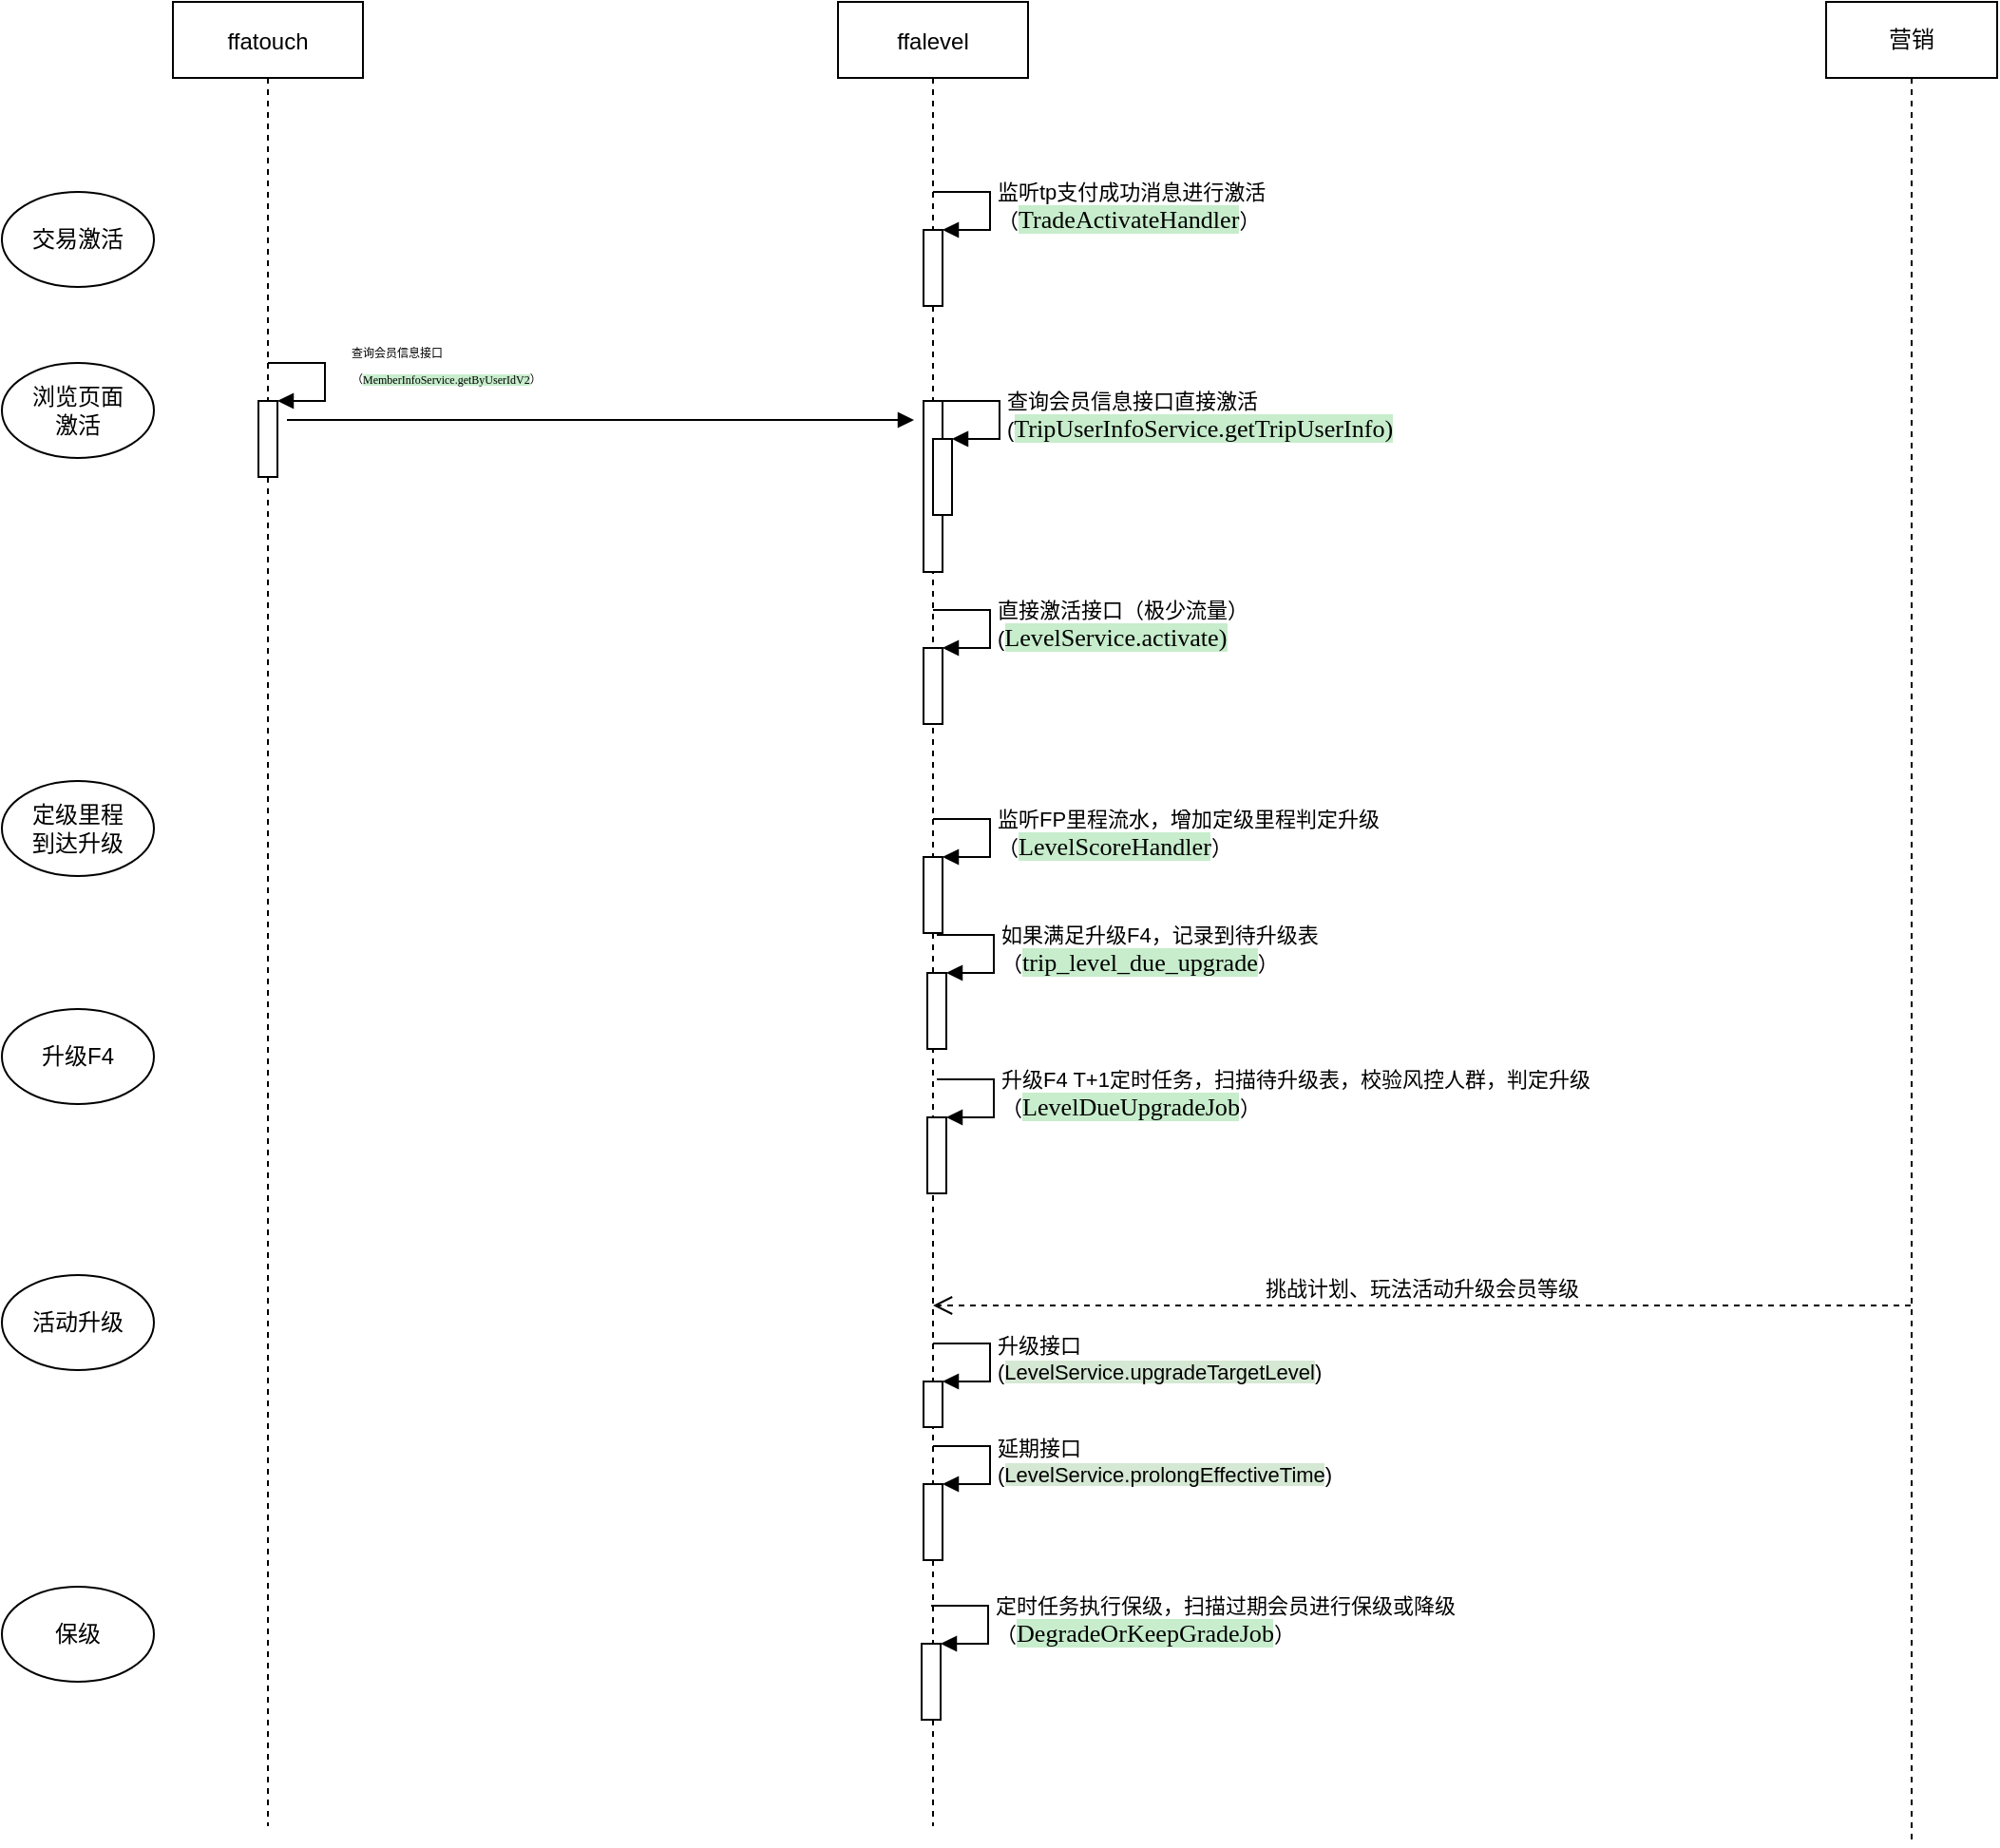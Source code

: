 <mxfile version="14.4.9" type="github" pages="8">
  <diagram id="kgpKYQtTHZ0yAKxKKP6v" name="会员升级">
    <mxGraphModel dx="2306" dy="1131" grid="0" gridSize="10" guides="1" tooltips="1" connect="1" arrows="1" fold="1" page="1" pageScale="1" pageWidth="850" pageHeight="1100" math="0" shadow="0">
      <root>
        <mxCell id="0" />
        <mxCell id="1" parent="0" />
        <mxCell id="3nuBFxr9cyL0pnOWT2aG-1" value="ffalevel" style="shape=umlLifeline;perimeter=lifelinePerimeter;container=1;collapsible=0;recursiveResize=0;rounded=0;shadow=0;strokeWidth=1;" parent="1" vertex="1">
          <mxGeometry x="460" y="70" width="100" height="960" as="geometry" />
        </mxCell>
        <mxCell id="6liErYeZMldiHp-Yd90p-2" value="" style="html=1;points=[];perimeter=orthogonalPerimeter;" parent="3nuBFxr9cyL0pnOWT2aG-1" vertex="1">
          <mxGeometry x="45" y="120" width="10" height="40" as="geometry" />
        </mxCell>
        <mxCell id="6liErYeZMldiHp-Yd90p-3" value="监听tp支付成功消息进行激活&lt;br&gt;（&lt;span style=&quot;background-color: rgb(199 , 237 , 204) ; font-family: &amp;#34;menlo&amp;#34; ; font-size: 9.8pt&quot;&gt;TradeActivateHandler&lt;/span&gt;）" style="edgeStyle=orthogonalEdgeStyle;html=1;align=left;spacingLeft=2;endArrow=block;rounded=0;entryX=1;entryY=0;" parent="3nuBFxr9cyL0pnOWT2aG-1" target="6liErYeZMldiHp-Yd90p-2" edge="1">
          <mxGeometry relative="1" as="geometry">
            <mxPoint x="50" y="100" as="sourcePoint" />
            <Array as="points">
              <mxPoint x="80" y="100" />
            </Array>
          </mxGeometry>
        </mxCell>
        <mxCell id="6liErYeZMldiHp-Yd90p-14" value="" style="html=1;points=[];perimeter=orthogonalPerimeter;" parent="3nuBFxr9cyL0pnOWT2aG-1" vertex="1">
          <mxGeometry x="45" y="210" width="10" height="90" as="geometry" />
        </mxCell>
        <mxCell id="6liErYeZMldiHp-Yd90p-19" value="" style="html=1;points=[];perimeter=orthogonalPerimeter;" parent="3nuBFxr9cyL0pnOWT2aG-1" vertex="1">
          <mxGeometry x="50" y="230" width="10" height="40" as="geometry" />
        </mxCell>
        <mxCell id="6liErYeZMldiHp-Yd90p-20" value="查询会员信息接口直接激活&lt;br&gt;(&lt;span style=&quot;background-color: rgb(199 , 237 , 204) ; font-family: &amp;#34;menlo&amp;#34; ; font-size: 9.8pt&quot;&gt;TripUserInfoService&lt;/span&gt;&lt;span style=&quot;background-color: rgb(199 , 237 , 204) ; font-family: &amp;#34;menlo&amp;#34; ; font-size: 9.8pt&quot;&gt;.&lt;/span&gt;&lt;span style=&quot;background-color: rgb(199 , 237 , 204) ; font-family: &amp;#34;menlo&amp;#34; ; font-size: 9.8pt&quot;&gt;getTripUserInfo&lt;/span&gt;&lt;span style=&quot;background-color: rgb(199 , 237 , 204) ; font-family: &amp;#34;menlo&amp;#34; ; font-size: 9.8pt&quot;&gt;)&lt;/span&gt;" style="edgeStyle=orthogonalEdgeStyle;html=1;align=left;spacingLeft=2;endArrow=block;rounded=0;entryX=1;entryY=0;" parent="3nuBFxr9cyL0pnOWT2aG-1" target="6liErYeZMldiHp-Yd90p-19" edge="1">
          <mxGeometry relative="1" as="geometry">
            <mxPoint x="55" y="210" as="sourcePoint" />
            <Array as="points">
              <mxPoint x="85" y="210" />
            </Array>
          </mxGeometry>
        </mxCell>
        <mxCell id="6liErYeZMldiHp-Yd90p-25" value="" style="html=1;points=[];perimeter=orthogonalPerimeter;" parent="3nuBFxr9cyL0pnOWT2aG-1" vertex="1">
          <mxGeometry x="45" y="340" width="10" height="40" as="geometry" />
        </mxCell>
        <mxCell id="6liErYeZMldiHp-Yd90p-26" value="直接激活接口（极少流量）&lt;br&gt;(&lt;span style=&quot;background-color: rgb(199 , 237 , 204) ; font-family: &amp;#34;menlo&amp;#34; ; font-size: 9.8pt&quot;&gt;LevelService.&lt;/span&gt;&lt;span style=&quot;background-color: rgb(199 , 237 , 204) ; font-family: &amp;#34;menlo&amp;#34; ; font-size: 9.8pt&quot;&gt;activate)&lt;/span&gt;" style="edgeStyle=orthogonalEdgeStyle;html=1;align=left;spacingLeft=2;endArrow=block;rounded=0;entryX=1;entryY=0;" parent="3nuBFxr9cyL0pnOWT2aG-1" target="6liErYeZMldiHp-Yd90p-25" edge="1">
          <mxGeometry relative="1" as="geometry">
            <mxPoint x="50" y="320" as="sourcePoint" />
            <Array as="points">
              <mxPoint x="80" y="320" />
            </Array>
          </mxGeometry>
        </mxCell>
        <mxCell id="6liErYeZMldiHp-Yd90p-31" value="" style="html=1;points=[];perimeter=orthogonalPerimeter;" parent="3nuBFxr9cyL0pnOWT2aG-1" vertex="1">
          <mxGeometry x="45" y="450" width="10" height="40" as="geometry" />
        </mxCell>
        <mxCell id="6liErYeZMldiHp-Yd90p-32" value="监听FP里程流水，增加定级里程判定升级&lt;br&gt;（&lt;span style=&quot;background-color: rgb(199 , 237 , 204) ; font-family: &amp;#34;menlo&amp;#34; ; font-size: 9.8pt&quot;&gt;LevelScoreHandler&lt;/span&gt;）" style="edgeStyle=orthogonalEdgeStyle;html=1;align=left;spacingLeft=2;endArrow=block;rounded=0;entryX=1;entryY=0;" parent="3nuBFxr9cyL0pnOWT2aG-1" target="6liErYeZMldiHp-Yd90p-31" edge="1">
          <mxGeometry relative="1" as="geometry">
            <mxPoint x="50" y="430" as="sourcePoint" />
            <Array as="points">
              <mxPoint x="80" y="430" />
            </Array>
          </mxGeometry>
        </mxCell>
        <mxCell id="6liErYeZMldiHp-Yd90p-37" value="" style="html=1;points=[];perimeter=orthogonalPerimeter;" parent="3nuBFxr9cyL0pnOWT2aG-1" vertex="1">
          <mxGeometry x="47" y="587" width="10" height="40" as="geometry" />
        </mxCell>
        <mxCell id="6liErYeZMldiHp-Yd90p-38" value="升级F4 T+1定时任务，扫描待升级表，校验风控人群，判定升级&lt;br&gt;（&lt;span style=&quot;background-color: rgb(199 , 237 , 204) ; font-family: &amp;#34;menlo&amp;#34; ; font-size: 9.8pt&quot;&gt;LevelDueUpgradeJob&lt;/span&gt;）" style="edgeStyle=orthogonalEdgeStyle;html=1;align=left;spacingLeft=2;endArrow=block;rounded=0;entryX=1;entryY=0;" parent="3nuBFxr9cyL0pnOWT2aG-1" target="6liErYeZMldiHp-Yd90p-37" edge="1">
          <mxGeometry relative="1" as="geometry">
            <mxPoint x="52" y="567" as="sourcePoint" />
            <Array as="points">
              <mxPoint x="82" y="567" />
            </Array>
          </mxGeometry>
        </mxCell>
        <mxCell id="IkMaitz2vbiaQ1CY7moh-1" value="" style="html=1;points=[];perimeter=orthogonalPerimeter;" parent="3nuBFxr9cyL0pnOWT2aG-1" vertex="1">
          <mxGeometry x="47" y="511" width="10" height="40" as="geometry" />
        </mxCell>
        <mxCell id="IkMaitz2vbiaQ1CY7moh-2" value="如果满足升级F4，记录到待升级表&lt;br&gt;（&lt;span style=&quot;background-color: rgb(199 , 237 , 204) ; font-family: &amp;#34;menlo&amp;#34; ; font-size: 9.8pt&quot;&gt;trip_level_due_upgrade&lt;/span&gt;）" style="edgeStyle=orthogonalEdgeStyle;html=1;align=left;spacingLeft=2;endArrow=block;rounded=0;entryX=1;entryY=0;" parent="3nuBFxr9cyL0pnOWT2aG-1" target="IkMaitz2vbiaQ1CY7moh-1" edge="1">
          <mxGeometry relative="1" as="geometry">
            <mxPoint x="52" y="491" as="sourcePoint" />
            <Array as="points">
              <mxPoint x="82" y="491" />
            </Array>
          </mxGeometry>
        </mxCell>
        <mxCell id="IkMaitz2vbiaQ1CY7moh-19" value="挑战计划、玩法活动升级会员等级" style="html=1;verticalAlign=bottom;endArrow=open;dashed=1;endSize=8;" parent="3nuBFxr9cyL0pnOWT2aG-1" edge="1">
          <mxGeometry relative="1" as="geometry">
            <mxPoint x="564.5" y="686" as="sourcePoint" />
            <mxPoint x="50" y="686" as="targetPoint" />
          </mxGeometry>
        </mxCell>
        <mxCell id="IkMaitz2vbiaQ1CY7moh-20" value="" style="html=1;points=[];perimeter=orthogonalPerimeter;" parent="3nuBFxr9cyL0pnOWT2aG-1" vertex="1">
          <mxGeometry x="45" y="726" width="10" height="24" as="geometry" />
        </mxCell>
        <mxCell id="IkMaitz2vbiaQ1CY7moh-21" value="&lt;div class=&quot;lake-content&quot;&gt;升级接口&lt;/div&gt;&lt;div class=&quot;lake-content&quot;&gt;&lt;span class=&quot;ne-text&quot;&gt;(&lt;span style=&quot;background-color: rgb(213 , 232 , 212)&quot;&gt;LevelService.upgradeTargetLevel&lt;/span&gt;)&lt;/span&gt;&lt;/div&gt;" style="edgeStyle=orthogonalEdgeStyle;html=1;align=left;spacingLeft=2;endArrow=block;rounded=0;entryX=1;entryY=0;" parent="3nuBFxr9cyL0pnOWT2aG-1" target="IkMaitz2vbiaQ1CY7moh-20" edge="1">
          <mxGeometry relative="1" as="geometry">
            <mxPoint x="50" y="706" as="sourcePoint" />
            <Array as="points">
              <mxPoint x="80" y="706" />
            </Array>
          </mxGeometry>
        </mxCell>
        <mxCell id="IkMaitz2vbiaQ1CY7moh-24" value="" style="html=1;points=[];perimeter=orthogonalPerimeter;" parent="3nuBFxr9cyL0pnOWT2aG-1" vertex="1">
          <mxGeometry x="44" y="864" width="10" height="40" as="geometry" />
        </mxCell>
        <mxCell id="IkMaitz2vbiaQ1CY7moh-25" value="定时任务执行保级，扫描过期会员进行保级或降级&lt;br&gt;（&lt;span style=&quot;background-color: rgb(199 , 237 , 204) ; font-family: &amp;#34;menlo&amp;#34; ; font-size: 9.8pt&quot;&gt;DegradeOrKeepGradeJob&lt;/span&gt;）" style="edgeStyle=orthogonalEdgeStyle;html=1;align=left;spacingLeft=2;endArrow=block;rounded=0;entryX=1;entryY=0;" parent="3nuBFxr9cyL0pnOWT2aG-1" target="IkMaitz2vbiaQ1CY7moh-24" edge="1">
          <mxGeometry relative="1" as="geometry">
            <mxPoint x="49" y="844" as="sourcePoint" />
            <Array as="points">
              <mxPoint x="79" y="844" />
            </Array>
          </mxGeometry>
        </mxCell>
        <mxCell id="IkMaitz2vbiaQ1CY7moh-28" value="" style="html=1;points=[];perimeter=orthogonalPerimeter;" parent="3nuBFxr9cyL0pnOWT2aG-1" vertex="1">
          <mxGeometry x="45" y="780" width="10" height="40" as="geometry" />
        </mxCell>
        <mxCell id="IkMaitz2vbiaQ1CY7moh-29" value="&lt;div class=&quot;lake-content&quot;&gt;延期接口&lt;/div&gt;&lt;div class=&quot;lake-content&quot;&gt;&lt;span class=&quot;ne-text&quot;&gt;(&lt;span style=&quot;background-color: rgb(213 , 232 , 212)&quot;&gt;LevelService.prolongEffectiveTime&lt;/span&gt;)&lt;/span&gt;&lt;/div&gt;" style="edgeStyle=orthogonalEdgeStyle;html=1;align=left;spacingLeft=2;endArrow=block;rounded=0;entryX=1;entryY=0;" parent="3nuBFxr9cyL0pnOWT2aG-1" target="IkMaitz2vbiaQ1CY7moh-28" edge="1">
          <mxGeometry relative="1" as="geometry">
            <mxPoint x="50" y="760" as="sourcePoint" />
            <Array as="points">
              <mxPoint x="80" y="760" />
            </Array>
          </mxGeometry>
        </mxCell>
        <mxCell id="3nuBFxr9cyL0pnOWT2aG-5" value="ffatouch" style="shape=umlLifeline;perimeter=lifelinePerimeter;container=1;collapsible=0;recursiveResize=0;rounded=0;shadow=0;strokeWidth=1;" parent="1" vertex="1">
          <mxGeometry x="110" y="70" width="100" height="960" as="geometry" />
        </mxCell>
        <mxCell id="6liErYeZMldiHp-Yd90p-27" value="" style="html=1;points=[];perimeter=orthogonalPerimeter;" parent="3nuBFxr9cyL0pnOWT2aG-5" vertex="1">
          <mxGeometry x="45" y="210" width="10" height="40" as="geometry" />
        </mxCell>
        <mxCell id="6liErYeZMldiHp-Yd90p-28" value="&lt;font style=&quot;font-size: 6px&quot;&gt;查询会员信息接口&lt;br&gt;（&lt;span style=&quot;background-color: rgb(199 , 237 , 204) ; font-family: &amp;#34;menlo&amp;#34;&quot;&gt;MemberInfoService.&lt;/span&gt;&lt;span style=&quot;background-color: rgb(199 , 237 , 204) ; font-family: &amp;#34;menlo&amp;#34;&quot;&gt;getByUserIdV2&lt;/span&gt;）&lt;/font&gt;" style="edgeStyle=orthogonalEdgeStyle;html=1;align=left;spacingLeft=2;endArrow=block;rounded=0;entryX=1;entryY=0;" parent="3nuBFxr9cyL0pnOWT2aG-5" target="6liErYeZMldiHp-Yd90p-27" edge="1">
          <mxGeometry x="-0.2" y="10" relative="1" as="geometry">
            <mxPoint x="50" y="190" as="sourcePoint" />
            <Array as="points">
              <mxPoint x="80" y="190" />
            </Array>
            <mxPoint as="offset" />
          </mxGeometry>
        </mxCell>
        <mxCell id="6liErYeZMldiHp-Yd90p-29" value="" style="html=1;verticalAlign=bottom;endArrow=block;" parent="3nuBFxr9cyL0pnOWT2aG-5" edge="1">
          <mxGeometry width="80" relative="1" as="geometry">
            <mxPoint x="60" y="220" as="sourcePoint" />
            <mxPoint x="390" y="220" as="targetPoint" />
            <Array as="points">
              <mxPoint x="360" y="220" />
            </Array>
          </mxGeometry>
        </mxCell>
        <mxCell id="6liErYeZMldiHp-Yd90p-9" value="交易激活" style="ellipse;whiteSpace=wrap;html=1;" parent="1" vertex="1">
          <mxGeometry x="20" y="170" width="80" height="50" as="geometry" />
        </mxCell>
        <mxCell id="6liErYeZMldiHp-Yd90p-11" value="浏览页面&lt;br&gt;激活" style="ellipse;whiteSpace=wrap;html=1;" parent="1" vertex="1">
          <mxGeometry x="20" y="260" width="80" height="50" as="geometry" />
        </mxCell>
        <mxCell id="6liErYeZMldiHp-Yd90p-30" value="定级里程&lt;br&gt;到达升级" style="ellipse;whiteSpace=wrap;html=1;" parent="1" vertex="1">
          <mxGeometry x="20" y="480" width="80" height="50" as="geometry" />
        </mxCell>
        <mxCell id="6liErYeZMldiHp-Yd90p-33" value="升级F4" style="ellipse;whiteSpace=wrap;html=1;" parent="1" vertex="1">
          <mxGeometry x="20" y="600" width="80" height="50" as="geometry" />
        </mxCell>
        <mxCell id="IkMaitz2vbiaQ1CY7moh-3" value="活动升级" style="ellipse;whiteSpace=wrap;html=1;" parent="1" vertex="1">
          <mxGeometry x="20" y="740" width="80" height="50" as="geometry" />
        </mxCell>
        <mxCell id="IkMaitz2vbiaQ1CY7moh-18" value="营销" style="shape=umlLifeline;perimeter=lifelinePerimeter;whiteSpace=wrap;html=1;container=1;collapsible=0;recursiveResize=0;outlineConnect=0;" parent="1" vertex="1">
          <mxGeometry x="980" y="70" width="90" height="970" as="geometry" />
        </mxCell>
        <mxCell id="IkMaitz2vbiaQ1CY7moh-23" value="保级" style="ellipse;whiteSpace=wrap;html=1;" parent="1" vertex="1">
          <mxGeometry x="20" y="904" width="80" height="50" as="geometry" />
        </mxCell>
      </root>
    </mxGraphModel>
  </diagram>
  <diagram id="TEpL9nf_VPE4aNW2IluU" name="标准商家会员注册">
    <mxGraphModel dx="2306" dy="1131" grid="0" gridSize="10" guides="1" tooltips="1" connect="1" arrows="1" fold="1" page="1" pageScale="1" pageWidth="827" pageHeight="1169" math="0" shadow="0">
      <root>
        <mxCell id="DkOboAMjNFAbrYGXMvBq-0" />
        <mxCell id="DkOboAMjNFAbrYGXMvBq-1" parent="DkOboAMjNFAbrYGXMvBq-0" />
        <mxCell id="DkOboAMjNFAbrYGXMvBq-2" value="fliggyffa" style="shape=umlLifeline;perimeter=lifelinePerimeter;whiteSpace=wrap;html=1;container=1;collapsible=0;recursiveResize=0;outlineConnect=0;" parent="DkOboAMjNFAbrYGXMvBq-1" vertex="1">
          <mxGeometry x="280" y="60" width="90" height="1627" as="geometry" />
        </mxCell>
        <mxCell id="DkOboAMjNFAbrYGXMvBq-6" value="" style="html=1;points=[];perimeter=orthogonalPerimeter;" parent="DkOboAMjNFAbrYGXMvBq-2" vertex="1">
          <mxGeometry x="40" y="115" width="10" height="40" as="geometry" />
        </mxCell>
        <mxCell id="DkOboAMjNFAbrYGXMvBq-7" value="活动页注册&amp;amp;绑定表单查询MTOP接口&lt;br&gt;（&lt;span style=&quot;background-color: rgb(199 , 237 , 204) ; font-family: &amp;#34;menlo&amp;#34; ; font-size: 9.8pt&quot;&gt;RegisterMtopService&lt;/span&gt;&lt;span style=&quot;background-color: rgb(199 , 237 , 204) ; font-family: &amp;#34;menlo&amp;#34; ; font-size: 9.8pt&quot;&gt;.&lt;/span&gt;&lt;span style=&quot;background-color: rgb(199 , 237 , 204) ; font-family: &amp;#34;menlo&amp;#34; ; font-size: 9.8pt&quot;&gt;getRegisterInfo&lt;/span&gt;）" style="edgeStyle=orthogonalEdgeStyle;html=1;align=left;spacingLeft=2;endArrow=block;rounded=0;entryX=1;entryY=0;" parent="DkOboAMjNFAbrYGXMvBq-2" target="DkOboAMjNFAbrYGXMvBq-6" edge="1">
          <mxGeometry relative="1" as="geometry">
            <mxPoint x="45" y="95" as="sourcePoint" />
            <Array as="points">
              <mxPoint x="75" y="95" />
            </Array>
          </mxGeometry>
        </mxCell>
        <mxCell id="DkOboAMjNFAbrYGXMvBq-8" value="" style="html=1;points=[];perimeter=orthogonalPerimeter;" parent="DkOboAMjNFAbrYGXMvBq-2" vertex="1">
          <mxGeometry x="40" y="184" width="10" height="76" as="geometry" />
        </mxCell>
        <mxCell id="DkOboAMjNFAbrYGXMvBq-9" value="活动页提交注册MTOP接口&lt;br&gt;（&lt;span style=&quot;font-family: &amp;#34;menlo&amp;#34; ; font-size: 13.067px ; background-color: rgb(199 , 237 , 204)&quot;&gt;RegisterMtopService.&lt;/span&gt;&lt;span style=&quot;background-color: rgb(199 , 237 , 204) ; font-family: &amp;#34;menlo&amp;#34; ; font-size: 9.8pt&quot;&gt;register&lt;/span&gt;）" style="edgeStyle=orthogonalEdgeStyle;html=1;align=left;spacingLeft=2;endArrow=block;rounded=0;entryX=1;entryY=0;" parent="DkOboAMjNFAbrYGXMvBq-2" target="DkOboAMjNFAbrYGXMvBq-8" edge="1">
          <mxGeometry relative="1" as="geometry">
            <mxPoint x="45" y="164" as="sourcePoint" />
            <Array as="points">
              <mxPoint x="75" y="164" />
            </Array>
          </mxGeometry>
        </mxCell>
        <mxCell id="DkOboAMjNFAbrYGXMvBq-11" value="" style="html=1;verticalAlign=bottom;endArrow=block;" parent="DkOboAMjNFAbrYGXMvBq-2" target="DkOboAMjNFAbrYGXMvBq-4" edge="1">
          <mxGeometry width="80" relative="1" as="geometry">
            <mxPoint x="50" y="209" as="sourcePoint" />
            <mxPoint x="854.5" y="209" as="targetPoint" />
          </mxGeometry>
        </mxCell>
        <mxCell id="DkOboAMjNFAbrYGXMvBq-14" value="标准互通商家：调用商家会员注册奇门接口&lt;br&gt;（&lt;a href=&quot;http://api.alibaba-inc.com/api/rest/preview?apiId=182552&amp;amp;lmkey=qimenMenu-qimenList&quot; target=&quot;_blank&quot; class=&quot;ng-binding&quot; style=&quot;font-family: &amp;#34;tahoma&amp;#34; , &amp;#34;microsoft yahei&amp;#34; , &amp;#34;simsun&amp;#34; , sans-serif ; font-size: 12px ; text-align: left ; background-color: rgb(213 , 232 , 212)&quot;&gt;&lt;font color=&quot;#000000&quot;&gt;qimen.alitrip.partner.member.register&lt;/font&gt;&lt;/a&gt;）" style="edgeLabel;html=1;align=center;verticalAlign=middle;resizable=0;points=[];" parent="DkOboAMjNFAbrYGXMvBq-11" vertex="1" connectable="0">
          <mxGeometry x="-0.021" y="-1" relative="1" as="geometry">
            <mxPoint x="259.83" y="-10" as="offset" />
          </mxGeometry>
        </mxCell>
        <mxCell id="DkOboAMjNFAbrYGXMvBq-33" value="" style="html=1;points=[];perimeter=orthogonalPerimeter;" parent="DkOboAMjNFAbrYGXMvBq-2" vertex="1">
          <mxGeometry x="40" y="566" width="10" height="40" as="geometry" />
        </mxCell>
        <mxCell id="DkOboAMjNFAbrYGXMvBq-34" value="交易提交注册HSF接口&lt;br&gt;（&lt;span style=&quot;background-color: rgb(199 , 237 , 204) ; font-family: &amp;#34;menlo&amp;#34; ; font-size: 9.8pt&quot;&gt;FfaInterflowRegisterWriteService.&lt;/span&gt;&lt;span style=&quot;background-color: rgb(199 , 237 , 204) ; font-family: &amp;#34;menlo&amp;#34; ; font-size: 9.8pt&quot;&gt;register4Trade&lt;/span&gt;）" style="edgeStyle=orthogonalEdgeStyle;html=1;align=left;spacingLeft=2;endArrow=block;rounded=0;entryX=1;entryY=0;" parent="DkOboAMjNFAbrYGXMvBq-2" target="DkOboAMjNFAbrYGXMvBq-33" edge="1">
          <mxGeometry relative="1" as="geometry">
            <mxPoint x="45" y="546" as="sourcePoint" />
            <Array as="points">
              <mxPoint x="75" y="546" />
            </Array>
          </mxGeometry>
        </mxCell>
        <mxCell id="DkOboAMjNFAbrYGXMvBq-35" value="" style="html=1;points=[];perimeter=orthogonalPerimeter;" parent="DkOboAMjNFAbrYGXMvBq-2" vertex="1">
          <mxGeometry x="40" y="341" width="10" height="73" as="geometry" />
        </mxCell>
        <mxCell id="DkOboAMjNFAbrYGXMvBq-36" value="活动页提交绑定MTOP接口&lt;br&gt;（&lt;span style=&quot;background-color: rgb(199 , 237 , 204) ; font-family: &amp;#34;menlo&amp;#34; ; font-size: 9.8pt&quot;&gt;BindMtopService.&lt;/span&gt;&lt;span style=&quot;background-color: rgb(199 , 237 , 204) ; font-family: &amp;#34;menlo&amp;#34; ; font-size: 9.8pt&quot;&gt;bind4ActMtop&lt;/span&gt;）" style="edgeStyle=orthogonalEdgeStyle;html=1;align=left;spacingLeft=2;endArrow=block;rounded=0;entryX=1;entryY=0;" parent="DkOboAMjNFAbrYGXMvBq-2" target="DkOboAMjNFAbrYGXMvBq-35" edge="1">
          <mxGeometry relative="1" as="geometry">
            <mxPoint x="45" y="321" as="sourcePoint" />
            <Array as="points">
              <mxPoint x="75" y="321" />
            </Array>
          </mxGeometry>
        </mxCell>
        <mxCell id="DkOboAMjNFAbrYGXMvBq-40" value="" style="html=1;points=[];perimeter=orthogonalPerimeter;" parent="DkOboAMjNFAbrYGXMvBq-2" vertex="1">
          <mxGeometry x="40" y="634" width="10" height="40" as="geometry" />
        </mxCell>
        <mxCell id="DkOboAMjNFAbrYGXMvBq-41" value="交易提交绑定HSF接口&lt;br&gt;（&lt;span style=&quot;background-color: rgb(199 , 237 , 204) ; font-family: &amp;#34;menlo&amp;#34; ; font-size: 9.8pt&quot;&gt;FfaInterflowBindWriteService.&lt;/span&gt;&lt;span style=&quot;background-color: rgb(199 , 237 , 204) ; font-family: &amp;#34;menlo&amp;#34; ; font-size: 9.8pt&quot;&gt;bind4Trade&lt;/span&gt;）" style="edgeStyle=orthogonalEdgeStyle;html=1;align=left;spacingLeft=2;endArrow=block;rounded=0;entryX=1;entryY=0;" parent="DkOboAMjNFAbrYGXMvBq-2" target="DkOboAMjNFAbrYGXMvBq-40" edge="1">
          <mxGeometry relative="1" as="geometry">
            <mxPoint x="45" y="614" as="sourcePoint" />
            <Array as="points">
              <mxPoint x="75" y="614" />
            </Array>
          </mxGeometry>
        </mxCell>
        <mxCell id="DkOboAMjNFAbrYGXMvBq-43" value="" style="html=1;points=[];perimeter=orthogonalPerimeter;" parent="DkOboAMjNFAbrYGXMvBq-2" vertex="1">
          <mxGeometry x="40" y="747" width="10" height="40" as="geometry" />
        </mxCell>
        <mxCell id="DkOboAMjNFAbrYGXMvBq-44" value="航司交易注册表单查询HSF接口&lt;br&gt;（&lt;span style=&quot;background-color: rgb(199 , 237 , 204) ; font-family: &amp;#34;menlo&amp;#34; ; font-size: 9.8pt&quot;&gt;FfaInterflowRegister4ReplaceTripffaService.&lt;/span&gt;&lt;span style=&quot;background-color: rgb(199 , 237 , 204) ; font-family: &amp;#34;menlo&amp;#34; ; font-size: 9.8pt&quot;&gt;getRegisterInfo&lt;/span&gt;）" style="edgeStyle=orthogonalEdgeStyle;html=1;align=left;spacingLeft=2;endArrow=block;rounded=0;entryX=1;entryY=0;" parent="DkOboAMjNFAbrYGXMvBq-2" target="DkOboAMjNFAbrYGXMvBq-43" edge="1">
          <mxGeometry relative="1" as="geometry">
            <mxPoint x="45" y="727" as="sourcePoint" />
            <Array as="points">
              <mxPoint x="75" y="727" />
            </Array>
          </mxGeometry>
        </mxCell>
        <mxCell id="DkOboAMjNFAbrYGXMvBq-46" value="" style="html=1;points=[];perimeter=orthogonalPerimeter;" parent="DkOboAMjNFAbrYGXMvBq-2" vertex="1">
          <mxGeometry x="40" y="818" width="10" height="40" as="geometry" />
        </mxCell>
        <mxCell id="DkOboAMjNFAbrYGXMvBq-47" value="航司交易提交注册接口&lt;br&gt;（&lt;span style=&quot;background-color: rgb(199 , 237 , 204) ; font-family: &amp;#34;menlo&amp;#34; ; font-size: 9.8pt&quot;&gt;FfaInterflowRegister4ReplaceTripffaService.&lt;/span&gt;&lt;span style=&quot;background-color: rgb(199 , 237 , 204) ; font-family: &amp;#34;menlo&amp;#34; ; font-size: 9.8pt&quot;&gt;register&lt;/span&gt;）" style="edgeStyle=orthogonalEdgeStyle;html=1;align=left;spacingLeft=2;endArrow=block;rounded=0;entryX=1;entryY=0;" parent="DkOboAMjNFAbrYGXMvBq-2" target="DkOboAMjNFAbrYGXMvBq-46" edge="1">
          <mxGeometry relative="1" as="geometry">
            <mxPoint x="45" y="798" as="sourcePoint" />
            <Array as="points">
              <mxPoint x="75" y="798" />
            </Array>
          </mxGeometry>
        </mxCell>
        <mxCell id="dvSfrSZm3D6SYPPJ_Gd0-10" value="" style="html=1;points=[];perimeter=orthogonalPerimeter;" parent="DkOboAMjNFAbrYGXMvBq-2" vertex="1">
          <mxGeometry x="40" y="909" width="10" height="40" as="geometry" />
        </mxCell>
        <mxCell id="dvSfrSZm3D6SYPPJ_Gd0-11" value="记录注册申请单，发送申请单创建成功notify消息&lt;br&gt;（&lt;span style=&quot;background-color: rgb(199 , 237 , 204) ; font-family: &amp;#34;menlo&amp;#34; ; font-size: 9.8pt&quot;&gt;MessageType:&lt;/span&gt;&lt;span style=&quot;background-color: rgb(199 , 237 , 204) ; font-family: &amp;#34;menlo&amp;#34; ; font-size: 9.8pt&quot;&gt;CREATE_REG_APPLI_SUC&lt;/span&gt;）" style="edgeStyle=orthogonalEdgeStyle;html=1;align=left;spacingLeft=2;endArrow=block;rounded=0;entryX=1;entryY=0;" parent="DkOboAMjNFAbrYGXMvBq-2" target="dvSfrSZm3D6SYPPJ_Gd0-10" edge="1">
          <mxGeometry relative="1" as="geometry">
            <mxPoint x="45" y="889" as="sourcePoint" />
            <Array as="points">
              <mxPoint x="75" y="889" />
            </Array>
          </mxGeometry>
        </mxCell>
        <mxCell id="dvSfrSZm3D6SYPPJ_Gd0-13" value="" style="html=1;points=[];perimeter=orthogonalPerimeter;" parent="DkOboAMjNFAbrYGXMvBq-2" vertex="1">
          <mxGeometry x="41" y="984" width="10" height="40" as="geometry" />
        </mxCell>
        <mxCell id="dvSfrSZm3D6SYPPJ_Gd0-14" value="监听申请单创建成功消息，判断如果是异步，则调用商家接口注册" style="edgeStyle=orthogonalEdgeStyle;html=1;align=left;spacingLeft=2;endArrow=block;rounded=0;entryX=1;entryY=0;" parent="DkOboAMjNFAbrYGXMvBq-2" target="dvSfrSZm3D6SYPPJ_Gd0-13" edge="1">
          <mxGeometry relative="1" as="geometry">
            <mxPoint x="46" y="964" as="sourcePoint" />
            <Array as="points">
              <mxPoint x="76" y="964" />
            </Array>
          </mxGeometry>
        </mxCell>
        <mxCell id="dvSfrSZm3D6SYPPJ_Gd0-18" value="" style="html=1;points=[];perimeter=orthogonalPerimeter;" parent="DkOboAMjNFAbrYGXMvBq-2" vertex="1">
          <mxGeometry x="40" y="1251" width="10" height="40" as="geometry" />
        </mxCell>
        <mxCell id="dvSfrSZm3D6SYPPJ_Gd0-19" value="记录注册申请单" style="edgeStyle=orthogonalEdgeStyle;html=1;align=left;spacingLeft=2;endArrow=block;rounded=0;entryX=1;entryY=0;" parent="DkOboAMjNFAbrYGXMvBq-2" target="dvSfrSZm3D6SYPPJ_Gd0-18" edge="1">
          <mxGeometry relative="1" as="geometry">
            <mxPoint x="45" y="1231" as="sourcePoint" />
            <Array as="points">
              <mxPoint x="75" y="1231" />
            </Array>
          </mxGeometry>
        </mxCell>
        <mxCell id="dvSfrSZm3D6SYPPJ_Gd0-27" value="查询申请单HSF 接口&lt;br&gt;(&lt;span style=&quot;background-color: rgb(199 , 237 , 204) ; font-family: &amp;#34;menlo&amp;#34; ; font-size: 9.8pt&quot;&gt;FfaInterflowApplicationService.&lt;/span&gt;&lt;span style=&quot;background-color: rgb(199 , 237 , 204) ; font-family: &amp;#34;menlo&amp;#34; ; font-size: 9.8pt&quot;&gt;queryApplicationsSearch&lt;/span&gt;)" style="html=1;verticalAlign=bottom;endArrow=open;dashed=1;endSize=8;" parent="DkOboAMjNFAbrYGXMvBq-2" edge="1">
          <mxGeometry relative="1" as="geometry">
            <mxPoint x="549" y="1337" as="sourcePoint" />
            <mxPoint x="46" y="1337" as="targetPoint" />
          </mxGeometry>
        </mxCell>
        <mxCell id="dvSfrSZm3D6SYPPJ_Gd0-29" value="通知注册成功/失败接口&lt;br&gt;(&lt;span style=&quot;background-color: rgb(199 , 237 , 204) ; font-family: &amp;#34;menlo&amp;#34; ; font-size: 9.8pt&quot;&gt;FfaInterflowRegisterWriteService.&lt;/span&gt;&lt;span style=&quot;background-color: rgb(199 , 237 , 204) ; font-family: &amp;#34;menlo&amp;#34; ; font-size: 9.8pt&quot;&gt;informRegisterSuccess&lt;/span&gt;)&lt;br&gt;(&lt;span style=&quot;font-family: &amp;#34;menlo&amp;#34; ; font-size: 13.067px ; background-color: rgb(199 , 237 , 204)&quot;&gt;FfaInterflowRegisterWriteService.&lt;/span&gt;&lt;span style=&quot;background-color: rgb(199 , 237 , 204) ; font-family: &amp;#34;menlo&amp;#34; ; font-size: 9.8pt&quot;&gt;informRegisterFail&lt;/span&gt;)" style="html=1;verticalAlign=bottom;endArrow=open;dashed=1;endSize=8;" parent="DkOboAMjNFAbrYGXMvBq-2" edge="1">
          <mxGeometry relative="1" as="geometry">
            <mxPoint x="549" y="1411" as="sourcePoint" />
            <mxPoint x="48" y="1411" as="targetPoint" />
          </mxGeometry>
        </mxCell>
        <mxCell id="4WcxjnujUeyUcAa-8AL6-2" value="" style="html=1;points=[];perimeter=orthogonalPerimeter;" parent="DkOboAMjNFAbrYGXMvBq-2" vertex="1">
          <mxGeometry x="40" y="1070" width="10" height="67" as="geometry" />
        </mxCell>
        <mxCell id="4WcxjnujUeyUcAa-8AL6-3" value="记录注册申请单" style="edgeStyle=orthogonalEdgeStyle;html=1;align=left;spacingLeft=2;endArrow=block;rounded=0;entryX=1;entryY=0;" parent="DkOboAMjNFAbrYGXMvBq-2" target="4WcxjnujUeyUcAa-8AL6-2" edge="1">
          <mxGeometry relative="1" as="geometry">
            <mxPoint x="45" y="1050" as="sourcePoint" />
            <Array as="points">
              <mxPoint x="75" y="1050" />
            </Array>
          </mxGeometry>
        </mxCell>
        <mxCell id="4WcxjnujUeyUcAa-8AL6-4" value="" style="html=1;points=[];perimeter=orthogonalPerimeter;" parent="DkOboAMjNFAbrYGXMvBq-2" vertex="1">
          <mxGeometry x="40" y="1167" width="10" height="40" as="geometry" />
        </mxCell>
        <mxCell id="4WcxjnujUeyUcAa-8AL6-5" value="监听确认注册结果Metaq消息，查询商家会员注册结果" style="edgeStyle=orthogonalEdgeStyle;html=1;align=left;spacingLeft=2;endArrow=block;rounded=0;entryX=1;entryY=0;" parent="DkOboAMjNFAbrYGXMvBq-2" target="4WcxjnujUeyUcAa-8AL6-4" edge="1">
          <mxGeometry relative="1" as="geometry">
            <mxPoint x="45" y="1147" as="sourcePoint" />
            <Array as="points">
              <mxPoint x="75" y="1147" />
            </Array>
          </mxGeometry>
        </mxCell>
        <mxCell id="4WcxjnujUeyUcAa-8AL6-6" value="调用确认商家会员注册结果接口&lt;br&gt;（&lt;a href=&quot;http://api.alibaba-inc.com/api/rest/preview?apiId=183461&amp;amp;lmkey=qimenMenu-qimenList&quot; target=&quot;_blank&quot; class=&quot;ng-binding&quot; style=&quot;font-family: &amp;#34;tahoma&amp;#34; , &amp;#34;microsoft yahei&amp;#34; , &amp;#34;simsun&amp;#34; , sans-serif ; font-size: 12px ; text-align: left&quot;&gt;&lt;font color=&quot;#000000&quot; style=&quot;background-color: rgb(213 , 232 , 212)&quot;&gt;qimen.alitrip.partner.member.registerresult.confirm&lt;/font&gt;&lt;/a&gt;）" style="html=1;verticalAlign=bottom;endArrow=block;" parent="DkOboAMjNFAbrYGXMvBq-2" edge="1">
          <mxGeometry width="80" relative="1" as="geometry">
            <mxPoint x="51" y="1198" as="sourcePoint" />
            <mxPoint x="897" y="1198" as="targetPoint" />
          </mxGeometry>
        </mxCell>
        <mxCell id="4WcxjnujUeyUcAa-8AL6-7" value="调用商家会员注册奇门接口" style="html=1;verticalAlign=bottom;endArrow=block;" parent="DkOboAMjNFAbrYGXMvBq-2" edge="1">
          <mxGeometry width="80" relative="1" as="geometry">
            <mxPoint x="50" y="1086" as="sourcePoint" />
            <mxPoint x="897" y="1086" as="targetPoint" />
          </mxGeometry>
        </mxCell>
        <mxCell id="4WcxjnujUeyUcAa-8AL6-10" value="" style="html=1;points=[];perimeter=orthogonalPerimeter;" parent="DkOboAMjNFAbrYGXMvBq-2" vertex="1">
          <mxGeometry x="40" y="1123" width="10" height="14" as="geometry" />
        </mxCell>
        <mxCell id="4WcxjnujUeyUcAa-8AL6-11" value="发送确认注册结果Metaq消息&lt;br&gt;（&lt;span style=&quot;background-color: rgb(185 , 224 , 165)&quot;&gt;M&lt;/span&gt;&lt;span style=&quot;font-family: &amp;#34;menlo&amp;#34; ; font-size: 13.067px ; background-color: rgb(199 , 237 , 204)&quot;&gt;essageType:&lt;/span&gt;&lt;span style=&quot;background-color: rgb(199 , 237 , 204) ; font-family: &amp;#34;menlo&amp;#34; ; font-size: 9.8pt&quot;&gt;ACTION_CONF_REG_RES&lt;/span&gt;）" style="edgeStyle=orthogonalEdgeStyle;html=1;align=left;spacingLeft=2;endArrow=block;rounded=0;entryX=1;entryY=0;" parent="DkOboAMjNFAbrYGXMvBq-2" target="4WcxjnujUeyUcAa-8AL6-10" edge="1">
          <mxGeometry relative="1" as="geometry">
            <mxPoint x="50" y="1103" as="sourcePoint" />
            <Array as="points">
              <mxPoint x="75" y="1103" />
            </Array>
          </mxGeometry>
        </mxCell>
        <mxCell id="DkOboAMjNFAbrYGXMvBq-3" value="hmember" style="shape=umlLifeline;perimeter=lifelinePerimeter;whiteSpace=wrap;html=1;container=1;collapsible=0;recursiveResize=0;outlineConnect=0;" parent="DkOboAMjNFAbrYGXMvBq-1" vertex="1">
          <mxGeometry x="784" y="60" width="91" height="1661" as="geometry" />
        </mxCell>
        <mxCell id="DkOboAMjNFAbrYGXMvBq-17" value="" style="html=1;points=[];perimeter=orthogonalPerimeter;" parent="DkOboAMjNFAbrYGXMvBq-3" vertex="1">
          <mxGeometry x="40" y="269" width="10" height="40" as="geometry" />
        </mxCell>
        <mxCell id="DkOboAMjNFAbrYGXMvBq-18" value="对接不同商家注册接口" style="edgeStyle=orthogonalEdgeStyle;html=1;align=left;spacingLeft=2;endArrow=block;rounded=0;entryX=1;entryY=0;" parent="DkOboAMjNFAbrYGXMvBq-3" target="DkOboAMjNFAbrYGXMvBq-17" edge="1">
          <mxGeometry relative="1" as="geometry">
            <mxPoint x="45" y="249" as="sourcePoint" />
            <Array as="points">
              <mxPoint x="75" y="249" />
            </Array>
          </mxGeometry>
        </mxCell>
        <mxCell id="DkOboAMjNFAbrYGXMvBq-19" value="" style="html=1;verticalAlign=bottom;endArrow=block;" parent="DkOboAMjNFAbrYGXMvBq-3" target="DkOboAMjNFAbrYGXMvBq-4" edge="1">
          <mxGeometry x="-0.013" width="80" relative="1" as="geometry">
            <mxPoint x="50" y="290" as="sourcePoint" />
            <mxPoint x="130" y="290" as="targetPoint" />
            <mxPoint as="offset" />
          </mxGeometry>
        </mxCell>
        <mxCell id="dvSfrSZm3D6SYPPJ_Gd0-25" value="" style="html=1;points=[];perimeter=orthogonalPerimeter;" parent="DkOboAMjNFAbrYGXMvBq-3" vertex="1">
          <mxGeometry x="40" y="1309" width="10" height="103" as="geometry" />
        </mxCell>
        <mxCell id="dvSfrSZm3D6SYPPJ_Gd0-26" value="定时任务查询注册中申请单，调用商家接口注册" style="edgeStyle=orthogonalEdgeStyle;html=1;align=left;spacingLeft=2;endArrow=block;rounded=0;entryX=1;entryY=0;" parent="DkOboAMjNFAbrYGXMvBq-3" target="dvSfrSZm3D6SYPPJ_Gd0-25" edge="1">
          <mxGeometry relative="1" as="geometry">
            <mxPoint x="45" y="1289" as="sourcePoint" />
            <Array as="points">
              <mxPoint x="75" y="1289" />
            </Array>
          </mxGeometry>
        </mxCell>
        <mxCell id="dvSfrSZm3D6SYPPJ_Gd0-28" value="调用商家注册接口" style="html=1;verticalAlign=bottom;endArrow=block;" parent="DkOboAMjNFAbrYGXMvBq-3" edge="1">
          <mxGeometry width="80" relative="1" as="geometry">
            <mxPoint x="53" y="1354" as="sourcePoint" />
            <mxPoint x="393" y="1354" as="targetPoint" />
          </mxGeometry>
        </mxCell>
        <mxCell id="DkOboAMjNFAbrYGXMvBq-4" value="商家系统" style="shape=umlLifeline;perimeter=lifelinePerimeter;whiteSpace=wrap;html=1;container=1;collapsible=0;recursiveResize=0;outlineConnect=0;" parent="DkOboAMjNFAbrYGXMvBq-1" vertex="1">
          <mxGeometry x="1134" y="60" width="87" height="1659" as="geometry" />
        </mxCell>
        <mxCell id="DkOboAMjNFAbrYGXMvBq-5" value="活动页注册/绑定" style="ellipse;whiteSpace=wrap;html=1;" parent="DkOboAMjNFAbrYGXMvBq-1" vertex="1">
          <mxGeometry x="20" y="123" width="140" height="70" as="geometry" />
        </mxCell>
        <mxCell id="DkOboAMjNFAbrYGXMvBq-10" value="交易注册/绑定" style="ellipse;whiteSpace=wrap;html=1;" parent="DkOboAMjNFAbrYGXMvBq-1" vertex="1">
          <mxGeometry x="20" y="504" width="140" height="70" as="geometry" />
        </mxCell>
        <mxCell id="DkOboAMjNFAbrYGXMvBq-12" value="非标准互通商家：通过ffa-apps 扩展点，由酒店会员对接商家注册接口&lt;br&gt;（&lt;span style=&quot;background-color: rgb(199 , 237 , 204) ; font-family: &amp;#34;menlo&amp;#34; ; font-size: 9.8pt&quot;&gt;RegisterBusinessExt.&lt;/span&gt;&lt;span style=&quot;background-color: rgb(199 , 237 , 204) ; font-family: &amp;#34;menlo&amp;#34; ; font-size: 9.8pt&quot;&gt;submitRegisterApplication2Partner&lt;/span&gt;）" style="html=1;verticalAlign=bottom;endArrow=block;" parent="DkOboAMjNFAbrYGXMvBq-1" edge="1">
          <mxGeometry width="80" relative="1" as="geometry">
            <mxPoint x="330" y="310" as="sourcePoint" />
            <mxPoint x="780" y="310" as="targetPoint" />
          </mxGeometry>
        </mxCell>
        <mxCell id="DkOboAMjNFAbrYGXMvBq-28" value="页匠、店铺注册组件、&lt;br&gt;导购注册组件 调用" style="html=1;verticalAlign=bottom;endArrow=block;" parent="DkOboAMjNFAbrYGXMvBq-1" edge="1">
          <mxGeometry x="-0.117" y="9" width="80" relative="1" as="geometry">
            <mxPoint x="167" y="155" as="sourcePoint" />
            <mxPoint x="325.5" y="155" as="targetPoint" />
            <mxPoint as="offset" />
          </mxGeometry>
        </mxCell>
        <mxCell id="DkOboAMjNFAbrYGXMvBq-30" value="下单页fliggy-buy2 调用" style="html=1;verticalAlign=bottom;endArrow=block;" parent="DkOboAMjNFAbrYGXMvBq-1" edge="1">
          <mxGeometry width="80" relative="1" as="geometry">
            <mxPoint x="167" y="538" as="sourcePoint" />
            <mxPoint x="324.5" y="538" as="targetPoint" />
          </mxGeometry>
        </mxCell>
        <mxCell id="DkOboAMjNFAbrYGXMvBq-31" value="" style="html=1;points=[];perimeter=orthogonalPerimeter;" parent="DkOboAMjNFAbrYGXMvBq-1" vertex="1">
          <mxGeometry x="321" y="559" width="10" height="40" as="geometry" />
        </mxCell>
        <mxCell id="DkOboAMjNFAbrYGXMvBq-32" value="交易注册&amp;amp;绑定表单查询HSF接口&lt;br&gt;（&lt;span style=&quot;background-color: rgb(199 , 237 , 204) ; font-family: &amp;#34;menlo&amp;#34; ; font-size: 9.8pt&quot;&gt;FfaInterflowRegisterService.&lt;/span&gt;&lt;span style=&quot;background-color: rgb(199 , 237 , 204) ; font-family: &amp;#34;menlo&amp;#34; ; font-size: 9.8pt&quot;&gt;getRegisterInfo4Trade&lt;/span&gt;）" style="edgeStyle=orthogonalEdgeStyle;html=1;align=left;spacingLeft=2;endArrow=block;rounded=0;entryX=1;entryY=0;" parent="DkOboAMjNFAbrYGXMvBq-1" target="DkOboAMjNFAbrYGXMvBq-31" edge="1">
          <mxGeometry relative="1" as="geometry">
            <mxPoint x="326" y="539" as="sourcePoint" />
            <Array as="points">
              <mxPoint x="356" y="539" />
            </Array>
          </mxGeometry>
        </mxCell>
        <mxCell id="DkOboAMjNFAbrYGXMvBq-37" value="" style="html=1;verticalAlign=bottom;endArrow=block;" parent="DkOboAMjNFAbrYGXMvBq-1" target="DkOboAMjNFAbrYGXMvBq-4" edge="1">
          <mxGeometry width="80" relative="1" as="geometry">
            <mxPoint x="331" y="422" as="sourcePoint" />
            <mxPoint x="1135.5" y="422" as="targetPoint" />
          </mxGeometry>
        </mxCell>
        <mxCell id="DkOboAMjNFAbrYGXMvBq-38" value="标准互通商家：调用商家会员绑定奇门接口&lt;br&gt;（&lt;a href=&quot;http://api.alibaba-inc.com/api/rest/preview?apiId=194667&amp;amp;lmkey=qimenMenu-qimenList&quot; target=&quot;_blank&quot; class=&quot;ng-binding&quot; style=&quot;font-family: &amp;#34;tahoma&amp;#34; , &amp;#34;microsoft yahei&amp;#34; , &amp;#34;simsun&amp;#34; , sans-serif ; font-size: 12px ; text-align: left ; background-color: rgb(213 , 232 , 212)&quot;&gt;&lt;font color=&quot;#000000&quot;&gt;qimen.alitrip.partner.member.link&lt;/font&gt;&lt;/a&gt;）" style="edgeLabel;html=1;align=center;verticalAlign=middle;resizable=0;points=[];" parent="DkOboAMjNFAbrYGXMvBq-37" vertex="1" connectable="0">
          <mxGeometry x="-0.021" y="-1" relative="1" as="geometry">
            <mxPoint x="259.83" y="-10" as="offset" />
          </mxGeometry>
        </mxCell>
        <mxCell id="DkOboAMjNFAbrYGXMvBq-39" value="非标准互通商家：通过ffa-apps 扩展点，由酒店会员对接商家绑定接口&lt;br&gt;（&lt;span style=&quot;background-color: rgb(199 , 237 , 204) ; font-family: &amp;#34;menlo&amp;#34; ; font-size: 9.8pt&quot;&gt;BindBusinessExt&lt;/span&gt;&lt;span style=&quot;background-color: rgb(199 , 237 , 204) ; font-family: &amp;#34;menlo&amp;#34; ; font-size: 9.8pt&quot;&gt;.&lt;/span&gt;&lt;span style=&quot;background-color: rgb(199 , 237 , 204) ; font-family: &amp;#34;menlo&amp;#34; ; font-size: 9.8pt&quot;&gt;submitBindRequest2Partner&lt;/span&gt;）" style="html=1;verticalAlign=bottom;endArrow=block;" parent="DkOboAMjNFAbrYGXMvBq-1" edge="1">
          <mxGeometry width="80" relative="1" as="geometry">
            <mxPoint x="331" y="466" as="sourcePoint" />
            <mxPoint x="781" y="466" as="targetPoint" />
          </mxGeometry>
        </mxCell>
        <mxCell id="DkOboAMjNFAbrYGXMvBq-42" value="航司交易注册【特殊】" style="ellipse;whiteSpace=wrap;html=1;" parent="DkOboAMjNFAbrYGXMvBq-1" vertex="1">
          <mxGeometry x="14" y="750" width="140" height="70" as="geometry" />
        </mxCell>
        <mxCell id="DkOboAMjNFAbrYGXMvBq-45" value="机票下单页 fliggy-buy2 调用" style="html=1;verticalAlign=bottom;endArrow=block;" parent="DkOboAMjNFAbrYGXMvBq-1" target="DkOboAMjNFAbrYGXMvBq-2" edge="1">
          <mxGeometry width="80" relative="1" as="geometry">
            <mxPoint x="163" y="786" as="sourcePoint" />
            <mxPoint x="243" y="786" as="targetPoint" />
          </mxGeometry>
        </mxCell>
        <mxCell id="dvSfrSZm3D6SYPPJ_Gd0-0" value="标准异步注册" style="ellipse;whiteSpace=wrap;html=1;" parent="DkOboAMjNFAbrYGXMvBq-1" vertex="1">
          <mxGeometry x="14" y="912" width="140" height="70" as="geometry" />
        </mxCell>
        <mxCell id="dvSfrSZm3D6SYPPJ_Gd0-1" value="提交注册" style="html=1;verticalAlign=bottom;endArrow=block;" parent="DkOboAMjNFAbrYGXMvBq-1" edge="1">
          <mxGeometry width="80" relative="1" as="geometry">
            <mxPoint x="160" y="949" as="sourcePoint" />
            <mxPoint x="324.5" y="949.0" as="targetPoint" />
          </mxGeometry>
        </mxCell>
        <mxCell id="dvSfrSZm3D6SYPPJ_Gd0-12" value="非标异步注册【酒店】" style="ellipse;whiteSpace=wrap;html=1;" parent="DkOboAMjNFAbrYGXMvBq-1" vertex="1">
          <mxGeometry x="14" y="1257" width="140" height="70" as="geometry" />
        </mxCell>
        <mxCell id="dvSfrSZm3D6SYPPJ_Gd0-15" value="提交注册" style="html=1;verticalAlign=bottom;endArrow=block;" parent="DkOboAMjNFAbrYGXMvBq-1" edge="1">
          <mxGeometry width="80" relative="1" as="geometry">
            <mxPoint x="161" y="1292" as="sourcePoint" />
            <mxPoint x="321.0" y="1291.58" as="targetPoint" />
          </mxGeometry>
        </mxCell>
        <mxCell id="4WcxjnujUeyUcAa-8AL6-0" value="注册-异步确认结果" style="ellipse;whiteSpace=wrap;html=1;" parent="DkOboAMjNFAbrYGXMvBq-1" vertex="1">
          <mxGeometry x="20" y="1080" width="140" height="70" as="geometry" />
        </mxCell>
        <mxCell id="4WcxjnujUeyUcAa-8AL6-1" value="提交注册" style="html=1;verticalAlign=bottom;endArrow=block;" parent="DkOboAMjNFAbrYGXMvBq-1" edge="1">
          <mxGeometry width="80" relative="1" as="geometry">
            <mxPoint x="162" y="1111" as="sourcePoint" />
            <mxPoint x="326.5" y="1111" as="targetPoint" />
          </mxGeometry>
        </mxCell>
        <mxCell id="2atvz__d9BDJWHR8iKkm-0" value="航司交易注册【老流程，仅国际春秋在用】" style="ellipse;whiteSpace=wrap;html=1;" vertex="1" parent="DkOboAMjNFAbrYGXMvBq-1">
          <mxGeometry x="14" y="1517" width="140" height="70" as="geometry" />
        </mxCell>
        <mxCell id="2atvz__d9BDJWHR8iKkm-1" value="机票下单页 fliggy-buy2 调用" style="html=1;verticalAlign=bottom;endArrow=block;" edge="1" parent="DkOboAMjNFAbrYGXMvBq-1" target="2atvz__d9BDJWHR8iKkm-6">
          <mxGeometry width="80" relative="1" as="geometry">
            <mxPoint x="159.5" y="1554" as="sourcePoint" />
            <mxPoint x="321" y="1554" as="targetPoint" />
          </mxGeometry>
        </mxCell>
        <mxCell id="2atvz__d9BDJWHR8iKkm-6" value="tripffa" style="shape=umlLifeline;perimeter=lifelinePerimeter;whiteSpace=wrap;html=1;container=1;collapsible=0;recursiveResize=0;outlineConnect=0;" vertex="1" parent="DkOboAMjNFAbrYGXMvBq-1">
          <mxGeometry x="1370" y="60" width="87" height="1662" as="geometry" />
        </mxCell>
        <mxCell id="2atvz__d9BDJWHR8iKkm-2" value="" style="html=1;points=[];perimeter=orthogonalPerimeter;" vertex="1" parent="2atvz__d9BDJWHR8iKkm-6">
          <mxGeometry x="38" y="1517" width="10" height="40" as="geometry" />
        </mxCell>
        <mxCell id="2atvz__d9BDJWHR8iKkm-3" value="航司交易注册表单查询HSF接口（老）&lt;br&gt;(&lt;span style=&quot;background-color: rgb(199 , 237 , 204) ; font-family: &amp;#34;menlo&amp;#34; ; font-size: 9.8pt&quot;&gt;PartnerBindServiceV2.&lt;/span&gt;&lt;span style=&quot;background-color: rgb(199 , 237 , 204) ; font-family: &amp;#34;menlo&amp;#34; ; font-size: 9.8pt&quot;&gt;getBindInfoV2&lt;/span&gt;)" style="edgeStyle=orthogonalEdgeStyle;html=1;align=left;spacingLeft=2;endArrow=block;rounded=0;entryX=1;entryY=0;" edge="1" target="2atvz__d9BDJWHR8iKkm-2" parent="2atvz__d9BDJWHR8iKkm-6">
          <mxGeometry relative="1" as="geometry">
            <mxPoint x="43" y="1497" as="sourcePoint" />
            <Array as="points">
              <mxPoint x="73" y="1497" />
            </Array>
          </mxGeometry>
        </mxCell>
        <mxCell id="2atvz__d9BDJWHR8iKkm-4" value="" style="html=1;points=[];perimeter=orthogonalPerimeter;" vertex="1" parent="2atvz__d9BDJWHR8iKkm-6">
          <mxGeometry x="38" y="1602" width="10" height="40" as="geometry" />
        </mxCell>
        <mxCell id="2atvz__d9BDJWHR8iKkm-5" value="航司交易提交注册接口&lt;br&gt;（&lt;span style=&quot;font-family: &amp;#34;menlo&amp;#34; ; font-size: 13.067px ; background-color: rgb(199 , 237 , 204)&quot;&gt;PartnerBindServiceV2&lt;/span&gt;&lt;span style=&quot;background-color: rgb(199 , 237 , 204) ; font-family: &amp;#34;menlo&amp;#34; ; font-size: 9.8pt&quot;&gt;.&lt;/span&gt;&lt;span style=&quot;background-color: rgb(199 , 237 , 204) ; font-family: &amp;#34;menlo&amp;#34; ; font-size: 9.8pt&quot;&gt;getBindInfoV2&lt;/span&gt;）" style="edgeStyle=orthogonalEdgeStyle;html=1;align=left;spacingLeft=2;endArrow=block;rounded=0;entryX=1;entryY=0;" edge="1" target="2atvz__d9BDJWHR8iKkm-4" parent="2atvz__d9BDJWHR8iKkm-6">
          <mxGeometry relative="1" as="geometry">
            <mxPoint x="43" y="1582" as="sourcePoint" />
            <Array as="points">
              <mxPoint x="73" y="1582" />
            </Array>
          </mxGeometry>
        </mxCell>
      </root>
    </mxGraphModel>
  </diagram>
  <diagram id="QCCisR-aoAAg2slhrqPY" name="离线绑定流程">
    <mxGraphModel dx="1156" dy="591" grid="0" gridSize="10" guides="1" tooltips="1" connect="1" arrows="1" fold="1" page="1" pageScale="1" pageWidth="827" pageHeight="1169" math="0" shadow="0">
      <root>
        <mxCell id="VOHiDJRWMI9PcfQdOsy7-0" />
        <mxCell id="VOHiDJRWMI9PcfQdOsy7-1" parent="VOHiDJRWMI9PcfQdOsy7-0" />
        <mxCell id="gd8M5owiMTZ51dapZ0Jt-0" value="fliggyffa" style="shape=umlLifeline;perimeter=lifelinePerimeter;whiteSpace=wrap;html=1;container=1;collapsible=0;recursiveResize=0;outlineConnect=0;" parent="VOHiDJRWMI9PcfQdOsy7-1" vertex="1">
          <mxGeometry x="224" y="68" width="83" height="619" as="geometry" />
        </mxCell>
        <mxCell id="gd8M5owiMTZ51dapZ0Jt-4" value="" style="html=1;points=[];perimeter=orthogonalPerimeter;" parent="gd8M5owiMTZ51dapZ0Jt-0" vertex="1">
          <mxGeometry x="36" y="139" width="10" height="40" as="geometry" />
        </mxCell>
        <mxCell id="gd8M5owiMTZ51dapZ0Jt-5" value="提交绑定接口记录绑定申请单" style="edgeStyle=orthogonalEdgeStyle;html=1;align=left;spacingLeft=2;endArrow=block;rounded=0;entryX=1;entryY=0;" parent="gd8M5owiMTZ51dapZ0Jt-0" target="gd8M5owiMTZ51dapZ0Jt-4" edge="1">
          <mxGeometry relative="1" as="geometry">
            <mxPoint x="41" y="119" as="sourcePoint" />
            <Array as="points">
              <mxPoint x="71" y="119" />
            </Array>
          </mxGeometry>
        </mxCell>
        <mxCell id="D5MujaSzb_ufl1ZeUugA-12" value="" style="html=1;points=[];perimeter=orthogonalPerimeter;" parent="gd8M5owiMTZ51dapZ0Jt-0" vertex="1">
          <mxGeometry x="36" y="463" width="10" height="40" as="geometry" />
        </mxCell>
        <mxCell id="D5MujaSzb_ufl1ZeUugA-13" value="监听绑定结果METAQ消息，更新绑定申请单状态及更新商家会员信息表&lt;br&gt;（&lt;span style=&quot;background-color: rgb(199 , 237 , 204) ; font-family: &amp;#34;menlo&amp;#34; ; font-size: 9.8pt&quot;&gt;BatchPartnerMemberBindMsgProcessor&lt;/span&gt;）" style="edgeStyle=orthogonalEdgeStyle;html=1;align=left;spacingLeft=2;endArrow=block;rounded=0;entryX=1;entryY=0;" parent="gd8M5owiMTZ51dapZ0Jt-0" target="D5MujaSzb_ufl1ZeUugA-12" edge="1">
          <mxGeometry relative="1" as="geometry">
            <mxPoint x="41" y="443" as="sourcePoint" />
            <Array as="points">
              <mxPoint x="71" y="443" />
            </Array>
          </mxGeometry>
        </mxCell>
        <mxCell id="gd8M5owiMTZ51dapZ0Jt-1" value="ffabatch" style="shape=umlLifeline;perimeter=lifelinePerimeter;whiteSpace=wrap;html=1;container=1;collapsible=0;recursiveResize=0;outlineConnect=0;" parent="VOHiDJRWMI9PcfQdOsy7-1" vertex="1">
          <mxGeometry x="563" y="68" width="83" height="619" as="geometry" />
        </mxCell>
        <mxCell id="D5MujaSzb_ufl1ZeUugA-0" value="" style="html=1;points=[];perimeter=orthogonalPerimeter;" parent="gd8M5owiMTZ51dapZ0Jt-1" vertex="1">
          <mxGeometry x="37" y="213" width="10" height="40" as="geometry" />
        </mxCell>
        <mxCell id="D5MujaSzb_ufl1ZeUugA-1" value="上传绑定申请文件传输任务&lt;br&gt;按商家配置任务：从odps查询绑定申请单数据&lt;br&gt;生成文件同步到SFTP或OSS" style="edgeStyle=orthogonalEdgeStyle;html=1;align=left;spacingLeft=2;endArrow=block;rounded=0;entryX=1;entryY=0;" parent="gd8M5owiMTZ51dapZ0Jt-1" target="D5MujaSzb_ufl1ZeUugA-0" edge="1">
          <mxGeometry relative="1" as="geometry">
            <mxPoint x="42" y="193" as="sourcePoint" />
            <Array as="points">
              <mxPoint x="72" y="193" />
            </Array>
          </mxGeometry>
        </mxCell>
        <mxCell id="D5MujaSzb_ufl1ZeUugA-5" value="定时拉取文件服务器文件进行处理" style="html=1;verticalAlign=bottom;endArrow=block;" parent="gd8M5owiMTZ51dapZ0Jt-1" target="D5MujaSzb_ufl1ZeUugA-2" edge="1">
          <mxGeometry width="80" relative="1" as="geometry">
            <mxPoint x="43" y="278" as="sourcePoint" />
            <mxPoint x="123" y="278" as="targetPoint" />
          </mxGeometry>
        </mxCell>
        <mxCell id="D5MujaSzb_ufl1ZeUugA-6" value="回传绑定结果文件" style="html=1;verticalAlign=bottom;endArrow=open;dashed=1;endSize=8;" parent="gd8M5owiMTZ51dapZ0Jt-1" source="D5MujaSzb_ufl1ZeUugA-2" edge="1">
          <mxGeometry relative="1" as="geometry">
            <mxPoint x="125" y="313" as="sourcePoint" />
            <mxPoint x="45" y="313" as="targetPoint" />
          </mxGeometry>
        </mxCell>
        <mxCell id="D5MujaSzb_ufl1ZeUugA-7" value="" style="html=1;points=[];perimeter=orthogonalPerimeter;" parent="gd8M5owiMTZ51dapZ0Jt-1" vertex="1">
          <mxGeometry x="36" y="369" width="10" height="40" as="geometry" />
        </mxCell>
        <mxCell id="D5MujaSzb_ufl1ZeUugA-8" value="" style="edgeStyle=orthogonalEdgeStyle;html=1;align=left;spacingLeft=2;endArrow=block;rounded=0;entryX=1;entryY=0;" parent="gd8M5owiMTZ51dapZ0Jt-1" target="D5MujaSzb_ufl1ZeUugA-7" edge="1">
          <mxGeometry relative="1" as="geometry">
            <mxPoint x="41" y="349" as="sourcePoint" />
            <Array as="points">
              <mxPoint x="71" y="349" />
            </Array>
          </mxGeometry>
        </mxCell>
        <mxCell id="D5MujaSzb_ufl1ZeUugA-9" value="处理绑定结果文件传输任务&lt;br&gt;按商家配置任务：从SFTP或OSS 解析绑定结果文&lt;br&gt;件，对数据记录发送METAQ消息" style="edgeLabel;html=1;align=left;verticalAlign=middle;resizable=0;points=[];" parent="D5MujaSzb_ufl1ZeUugA-8" vertex="1" connectable="0">
          <mxGeometry x="-0.147" relative="1" as="geometry">
            <mxPoint x="8" y="9.28" as="offset" />
          </mxGeometry>
        </mxCell>
        <mxCell id="gd8M5owiMTZ51dapZ0Jt-2" value="离线绑定" style="ellipse;whiteSpace=wrap;html=1;" parent="VOHiDJRWMI9PcfQdOsy7-1" vertex="1">
          <mxGeometry x="24" y="150" width="140" height="70" as="geometry" />
        </mxCell>
        <mxCell id="gd8M5owiMTZ51dapZ0Jt-3" value="提交绑定" style="html=1;verticalAlign=bottom;endArrow=block;" parent="VOHiDJRWMI9PcfQdOsy7-1" target="gd8M5owiMTZ51dapZ0Jt-0" edge="1">
          <mxGeometry width="80" relative="1" as="geometry">
            <mxPoint x="164" y="185" as="sourcePoint" />
            <mxPoint x="244" y="185" as="targetPoint" />
          </mxGeometry>
        </mxCell>
        <mxCell id="D5MujaSzb_ufl1ZeUugA-2" value="商家" style="shape=umlLifeline;perimeter=lifelinePerimeter;whiteSpace=wrap;html=1;container=1;collapsible=0;recursiveResize=0;outlineConnect=0;" parent="VOHiDJRWMI9PcfQdOsy7-1" vertex="1">
          <mxGeometry x="913" y="68" width="83" height="619" as="geometry" />
        </mxCell>
      </root>
    </mxGraphModel>
  </diagram>
  <diagram id="le-n3sQNIDSQMmwZVeRz" name="商家会员信息变更流程">
    <mxGraphModel dx="1156" dy="534" grid="0" gridSize="10" guides="1" tooltips="1" connect="1" arrows="1" fold="1" page="1" pageScale="1" pageWidth="827" pageHeight="1169" math="0" shadow="0">
      <root>
        <mxCell id="A4xjScINGQz-twdbAKy3-0" />
        <mxCell id="A4xjScINGQz-twdbAKy3-1" parent="A4xjScINGQz-twdbAKy3-0" />
        <mxCell id="Q5RQZGnzymP6H0pooW8f-0" value="fliggyffa" style="shape=umlLifeline;perimeter=lifelinePerimeter;whiteSpace=wrap;html=1;container=1;collapsible=0;recursiveResize=0;outlineConnect=0;" vertex="1" parent="A4xjScINGQz-twdbAKy3-1">
          <mxGeometry x="145" y="122" width="103" height="1014" as="geometry" />
        </mxCell>
        <mxCell id="Ktk8go-F1e7rECoNxfBA-0" value="" style="html=1;points=[];perimeter=orthogonalPerimeter;" vertex="1" parent="Q5RQZGnzymP6H0pooW8f-0">
          <mxGeometry x="47" y="129" width="10" height="95" as="geometry" />
        </mxCell>
        <mxCell id="Ktk8go-F1e7rECoNxfBA-1" value="&lt;pre style=&quot;font-family: &amp;#34;menlo&amp;#34; ; font-size: 9.8pt&quot;&gt;监听飞猪会员等级变更Metaq消息&lt;/pre&gt;&lt;pre style=&quot;background-color: rgb(199 , 237 , 204) ; font-family: &amp;#34;menlo&amp;#34; ; font-size: 9.8pt&quot;&gt;（FfaLevelChangeMsgProcessor）&lt;/pre&gt;" style="edgeStyle=orthogonalEdgeStyle;html=1;align=left;spacingLeft=2;endArrow=block;rounded=0;entryX=1;entryY=0;" edge="1" target="Ktk8go-F1e7rECoNxfBA-0" parent="Q5RQZGnzymP6H0pooW8f-0">
          <mxGeometry relative="1" as="geometry">
            <mxPoint x="52" y="109" as="sourcePoint" />
            <Array as="points">
              <mxPoint x="82" y="109" />
            </Array>
          </mxGeometry>
        </mxCell>
        <mxCell id="Ktk8go-F1e7rECoNxfBA-2" value="发送飞猪等级变更TMC消息（新版）&lt;br&gt;（&lt;span style=&quot;background-color: rgb(213 , 232 , 212)&quot;&gt;消息名称：&lt;/span&gt;&lt;a href=&quot;http://api.alibaba-inc.com/api/msg/preview?apiId=2534&amp;amp;lmkey=msgMenu-msgList&quot; target=&quot;_blank&quot; class=&quot;ng-binding&quot; style=&quot;font-family: &amp;#34;tahoma&amp;#34; , &amp;#34;microsoft yahei&amp;#34; , &amp;#34;simsun&amp;#34; , sans-serif ; font-size: 12px ; text-align: left ; background-color: rgb(213 , 232 , 212)&quot;&gt;&lt;font color=&quot;#000000&quot;&gt;fliggy_member_LevelChange&lt;/font&gt;&lt;/a&gt;）" style="html=1;verticalAlign=bottom;endArrow=block;" edge="1" parent="Q5RQZGnzymP6H0pooW8f-0" target="Q5RQZGnzymP6H0pooW8f-3">
          <mxGeometry width="80" relative="1" as="geometry">
            <mxPoint x="57" y="202" as="sourcePoint" />
            <mxPoint x="137" y="202" as="targetPoint" />
          </mxGeometry>
        </mxCell>
        <mxCell id="Ktk8go-F1e7rECoNxfBA-3" value="调用查询商家会员等级信息TOP接口&lt;br&gt;（&lt;a href=&quot;http://api.alibaba-inc.com/api/rest/preview?apiId=196119&amp;amp;lmkey=apiMenu-apiList&quot; target=&quot;_blank&quot; class=&quot;ng-binding&quot; style=&quot;font-family: &amp;#34;tahoma&amp;#34; , &amp;#34;microsoft yahei&amp;#34; , &amp;#34;simsun&amp;#34; , sans-serif ; font-size: 12px ; text-align: left ; background-color: rgb(213 , 232 , 212)&quot;&gt;&lt;font color=&quot;#000000&quot;&gt;alitrip.partner.member.levelmatchinfo.get&lt;/font&gt;&lt;/a&gt;）" style="html=1;verticalAlign=bottom;endArrow=open;dashed=1;endSize=8;" edge="1" parent="Q5RQZGnzymP6H0pooW8f-0" source="Q5RQZGnzymP6H0pooW8f-3">
          <mxGeometry relative="1" as="geometry">
            <mxPoint x="131" y="272" as="sourcePoint" />
            <mxPoint x="51" y="272" as="targetPoint" />
          </mxGeometry>
        </mxCell>
        <mxCell id="Ktk8go-F1e7rECoNxfBA-4" value="调用更新商家会员信息TOP接口&lt;br&gt;（&lt;a href=&quot;http://api.alibaba-inc.com/api/rest/preview?spm=a1z6v.8204065.c3.33.rbfhXI&amp;amp;apiId=213037&amp;amp;lmkey=apiMenu-apiList&quot; target=&quot;_blank&quot; class=&quot;ng-binding&quot; style=&quot;font-family: &amp;#34;tahoma&amp;#34; , &amp;#34;microsoft yahei&amp;#34; , &amp;#34;simsun&amp;#34; , sans-serif ; font-size: 12px ; text-align: left ; background-color: rgb(213 , 232 , 212)&quot;&gt;&lt;font color=&quot;#000000&quot;&gt;alitrip.partner.right.status.update&lt;/font&gt;&lt;/a&gt;）" style="html=1;verticalAlign=bottom;endArrow=open;dashed=1;endSize=8;" edge="1" parent="Q5RQZGnzymP6H0pooW8f-0" source="Q5RQZGnzymP6H0pooW8f-3">
          <mxGeometry relative="1" as="geometry">
            <mxPoint x="136" y="324" as="sourcePoint" />
            <mxPoint x="56" y="324" as="targetPoint" />
          </mxGeometry>
        </mxCell>
        <mxCell id="Ktk8go-F1e7rECoNxfBA-14" value="" style="html=1;points=[];perimeter=orthogonalPerimeter;" vertex="1" parent="Q5RQZGnzymP6H0pooW8f-0">
          <mxGeometry x="47" y="660" width="10" height="75" as="geometry" />
        </mxCell>
        <mxCell id="Ktk8go-F1e7rECoNxfBA-15" value="刷新商家会员信息MTOP接口&lt;br&gt;(&lt;span style=&quot;background-color: rgb(199 , 237 , 204) ; font-family: &amp;#34;menlo&amp;#34; ; font-size: 9.8pt&quot;&gt;FfaInterflowMemberInfoService.&lt;/span&gt;&lt;span style=&quot;background-color: rgb(199 , 237 , 204) ; font-family: &amp;#34;menlo&amp;#34; ; font-size: 9.8pt&quot;&gt;refreshMemberInfo&lt;/span&gt;)" style="edgeStyle=orthogonalEdgeStyle;html=1;align=left;spacingLeft=2;endArrow=block;rounded=0;entryX=1;entryY=0;" edge="1" target="Ktk8go-F1e7rECoNxfBA-14" parent="Q5RQZGnzymP6H0pooW8f-0">
          <mxGeometry relative="1" as="geometry">
            <mxPoint x="52" y="640" as="sourcePoint" />
            <Array as="points">
              <mxPoint x="82" y="640" />
            </Array>
          </mxGeometry>
        </mxCell>
        <mxCell id="Ktk8go-F1e7rECoNxfBA-18" value="调用查询商家会员信息奇门接口&lt;br&gt;（&lt;a href=&quot;http://api.alibaba-inc.com/api/rest/preview?apiId=182551&amp;amp;lmkey=qimenMenu-qimenList&quot; target=&quot;_blank&quot; class=&quot;ng-binding&quot; style=&quot;font-family: &amp;#34;tahoma&amp;#34; , &amp;#34;microsoft yahei&amp;#34; , &amp;#34;simsun&amp;#34; , sans-serif ; font-size: 12px ; text-align: left ; background-color: rgb(213 , 232 , 212)&quot;&gt;&lt;font color=&quot;#000000&quot;&gt;qimen.alitrip.partner.member.info.query&lt;/font&gt;&lt;/a&gt;）" style="html=1;verticalAlign=bottom;endArrow=block;" edge="1" parent="Q5RQZGnzymP6H0pooW8f-0" target="Q5RQZGnzymP6H0pooW8f-3">
          <mxGeometry width="80" relative="1" as="geometry">
            <mxPoint x="58" y="725" as="sourcePoint" />
            <mxPoint x="138" y="725" as="targetPoint" />
          </mxGeometry>
        </mxCell>
        <mxCell id="Q5RQZGnzymP6H0pooW8f-2" value="tripffa" style="shape=umlLifeline;perimeter=lifelinePerimeter;whiteSpace=wrap;html=1;container=1;collapsible=0;recursiveResize=0;outlineConnect=0;" vertex="1" parent="A4xjScINGQz-twdbAKy3-1">
          <mxGeometry x="423" y="122" width="106" height="1015" as="geometry" />
        </mxCell>
        <mxCell id="Ktk8go-F1e7rECoNxfBA-5" value="" style="html=1;points=[];perimeter=orthogonalPerimeter;" vertex="1" parent="Q5RQZGnzymP6H0pooW8f-2">
          <mxGeometry x="47" y="404" width="10" height="85" as="geometry" />
        </mxCell>
        <mxCell id="Ktk8go-F1e7rECoNxfBA-6" value="&lt;pre style=&quot;font-family: &amp;#34;menlo&amp;#34; ; font-size: 9.8pt&quot;&gt;监听飞猪会员等级变更Metaq消息&lt;/pre&gt;&lt;pre style=&quot;font-family: &amp;#34;menlo&amp;#34; ; font-size: 9.8pt&quot;&gt;&lt;span style=&quot;font-size: 9.8pt&quot;&gt;（&lt;/span&gt;&lt;span style=&quot;font-size: 9.8pt ; background-color: rgb(213 , 232 , 212)&quot;&gt;LevelUpgradeListener&lt;/span&gt;&lt;span style=&quot;font-size: 9.8pt&quot;&gt;）&lt;/span&gt;&lt;br&gt;&lt;/pre&gt;&lt;div&gt;&lt;br&gt;&lt;/div&gt;" style="edgeStyle=orthogonalEdgeStyle;html=1;align=left;spacingLeft=2;endArrow=block;rounded=0;entryX=1;entryY=0;" edge="1" target="Ktk8go-F1e7rECoNxfBA-5" parent="Q5RQZGnzymP6H0pooW8f-2">
          <mxGeometry relative="1" as="geometry">
            <mxPoint x="52" y="384" as="sourcePoint" />
            <Array as="points">
              <mxPoint x="82" y="384" />
            </Array>
          </mxGeometry>
        </mxCell>
        <mxCell id="Ktk8go-F1e7rECoNxfBA-7" value="发送飞猪等级变更TMC消息（旧版）&lt;br&gt;（&lt;span style=&quot;background-color: rgb(213 , 232 , 212)&quot;&gt;消息名称：taobao_trip_PartnerLevelUpMessage&lt;/span&gt;）" style="html=1;verticalAlign=bottom;endArrow=block;" edge="1" parent="Q5RQZGnzymP6H0pooW8f-2" target="Q5RQZGnzymP6H0pooW8f-3">
          <mxGeometry x="0.233" width="80" relative="1" as="geometry">
            <mxPoint x="56" y="464" as="sourcePoint" />
            <mxPoint x="136" y="464" as="targetPoint" />
            <mxPoint as="offset" />
          </mxGeometry>
        </mxCell>
        <mxCell id="Q5RQZGnzymP6H0pooW8f-3" value="商家系统" style="shape=umlLifeline;perimeter=lifelinePerimeter;whiteSpace=wrap;html=1;container=1;collapsible=0;recursiveResize=0;outlineConnect=0;" vertex="1" parent="A4xjScINGQz-twdbAKy3-1">
          <mxGeometry x="687" y="122" width="101" height="1015" as="geometry" />
        </mxCell>
        <mxCell id="Ktk8go-F1e7rECoNxfBA-22" value="" style="html=1;points=[];perimeter=orthogonalPerimeter;" vertex="1" parent="Q5RQZGnzymP6H0pooW8f-3">
          <mxGeometry x="48" y="848" width="10" height="40" as="geometry" />
        </mxCell>
        <mxCell id="Ktk8go-F1e7rECoNxfBA-23" value="会员信息&lt;br&gt;变更" style="edgeStyle=orthogonalEdgeStyle;html=1;align=left;spacingLeft=2;endArrow=block;rounded=0;entryX=1;entryY=0;" edge="1" target="Ktk8go-F1e7rECoNxfBA-22" parent="Q5RQZGnzymP6H0pooW8f-3">
          <mxGeometry relative="1" as="geometry">
            <mxPoint x="53" y="828" as="sourcePoint" />
            <Array as="points">
              <mxPoint x="83" y="828" />
            </Array>
          </mxGeometry>
        </mxCell>
        <mxCell id="Q5RQZGnzymP6H0pooW8f-4" value="商家会员&lt;br&gt;等级变更" style="ellipse;whiteSpace=wrap;html=1;" vertex="1" parent="A4xjScINGQz-twdbAKy3-1">
          <mxGeometry x="12" y="216" width="94" height="55" as="geometry" />
        </mxCell>
        <mxCell id="Ktk8go-F1e7rECoNxfBA-10" value="调用更新商家会员信息TOP接口&lt;br&gt;（&lt;a href=&quot;http://api.alibaba-inc.com/api/rest/preview?spm=a1z6v.8204065.c3.33.rbfhXI&amp;amp;apiId=213037&amp;amp;lmkey=apiMenu-apiList&quot; target=&quot;_blank&quot; class=&quot;ng-binding&quot; style=&quot;font-family: &amp;quot;tahoma&amp;quot; , &amp;quot;microsoft yahei&amp;quot; , &amp;quot;simsun&amp;quot; , sans-serif ; font-size: 12px ; text-align: left ; background-color: rgb(213 , 232 , 212)&quot;&gt;&lt;font color=&quot;#000000&quot;&gt;alitrip.partner.right.status.update&lt;/font&gt;&lt;/a&gt;）" style="html=1;verticalAlign=bottom;endArrow=open;dashed=1;endSize=8;" edge="1" parent="A4xjScINGQz-twdbAKy3-1">
          <mxGeometry relative="1" as="geometry">
            <mxPoint x="737" y="646" as="sourcePoint" />
            <mxPoint x="200" y="646" as="targetPoint" />
          </mxGeometry>
        </mxCell>
        <mxCell id="Ktk8go-F1e7rECoNxfBA-11" value="商家会员&lt;br&gt;等级变更&lt;br&gt;&lt;span style=&quot;background-color: rgb(213 , 232 , 212)&quot;&gt;旧版&lt;/span&gt;" style="ellipse;whiteSpace=wrap;html=1;" vertex="1" parent="A4xjScINGQz-twdbAKy3-1">
          <mxGeometry x="12" y="495" width="94" height="55" as="geometry" />
        </mxCell>
        <mxCell id="Ktk8go-F1e7rECoNxfBA-12" value="飞猪主动更新商家会员信息" style="ellipse;whiteSpace=wrap;html=1;" vertex="1" parent="A4xjScINGQz-twdbAKy3-1">
          <mxGeometry x="12" y="733" width="94" height="55" as="geometry" />
        </mxCell>
        <mxCell id="Ktk8go-F1e7rECoNxfBA-13" value="进入卡包详情" style="html=1;verticalAlign=bottom;endArrow=block;" edge="1" parent="A4xjScINGQz-twdbAKy3-1">
          <mxGeometry width="80" relative="1" as="geometry">
            <mxPoint x="110" y="760" as="sourcePoint" />
            <mxPoint x="190" y="760" as="targetPoint" />
          </mxGeometry>
        </mxCell>
        <mxCell id="Ktk8go-F1e7rECoNxfBA-19" value="商家更新飞猪商家会员信息" style="ellipse;whiteSpace=wrap;html=1;" vertex="1" parent="A4xjScINGQz-twdbAKy3-1">
          <mxGeometry x="10" y="931" width="94" height="55" as="geometry" />
        </mxCell>
        <mxCell id="Ktk8go-F1e7rECoNxfBA-21" value="调用更新商家会员信息TOP接口&lt;br&gt;（&lt;a href=&quot;http://api.alibaba-inc.com/api/rest/preview?spm=a1z6v.8204065.c3.33.rbfhXI&amp;amp;apiId=213037&amp;amp;lmkey=apiMenu-apiList&quot; target=&quot;_blank&quot; class=&quot;ng-binding&quot; style=&quot;font-family: &amp;quot;tahoma&amp;quot; , &amp;quot;microsoft yahei&amp;quot; , &amp;quot;simsun&amp;quot; , sans-serif ; font-size: 12px ; text-align: left ; background-color: rgb(213 , 232 , 212)&quot;&gt;&lt;font color=&quot;#000000&quot;&gt;alitrip.partner.right.status.update&lt;/font&gt;&lt;/a&gt;）" style="html=1;verticalAlign=bottom;endArrow=open;dashed=1;endSize=8;" edge="1" parent="A4xjScINGQz-twdbAKy3-1">
          <mxGeometry relative="1" as="geometry">
            <mxPoint x="734" y="1012" as="sourcePoint" />
            <mxPoint x="197" y="1012" as="targetPoint" />
          </mxGeometry>
        </mxCell>
        <mxCell id="Vet28PToSQggn-s8t8uj-0" value="注销会员" style="ellipse;whiteSpace=wrap;html=1;" vertex="1" parent="A4xjScINGQz-twdbAKy3-1">
          <mxGeometry x="12" y="1050" width="94" height="55" as="geometry" />
        </mxCell>
        <mxCell id="pwLmnopT8jPrS0uVTgKZ-0" value="调用失效会员TOP接口&lt;br&gt;（&lt;a href=&quot;http://api.alibaba-inc.com/api/rest/preview?apiId=196121&amp;amp;lmkey=apiMenu-apiList&quot; target=&quot;_blank&quot; class=&quot;ng-binding&quot; style=&quot;font-family: &amp;quot;tahoma&amp;quot; , &amp;quot;microsoft yahei&amp;quot; , &amp;quot;simsun&amp;quot; , sans-serif ; font-size: 12px ; text-align: left&quot;&gt;&lt;font color=&quot;#000000&quot; style=&quot;background-color: rgb(213 , 232 , 212)&quot;&gt;alitrip.partner.member.status.invalid&lt;/font&gt;&lt;/a&gt;）" style="html=1;verticalAlign=bottom;endArrow=open;dashed=1;endSize=8;" edge="1" parent="A4xjScINGQz-twdbAKy3-1">
          <mxGeometry relative="1" as="geometry">
            <mxPoint x="736" y="1080" as="sourcePoint" />
            <mxPoint x="197" y="1080" as="targetPoint" />
            <Array as="points">
              <mxPoint x="593" y="1080" />
            </Array>
          </mxGeometry>
        </mxCell>
      </root>
    </mxGraphModel>
  </diagram>
  <diagram id="Voqrcyq8YtQ6Yv2hPzsf" name="菲住注册流程">
    <mxGraphModel dx="2306" dy="1131" grid="0" gridSize="10" guides="1" tooltips="1" connect="1" arrows="1" fold="1" page="1" pageScale="1" pageWidth="827" pageHeight="1169" math="0" shadow="0">
      <root>
        <mxCell id="l4H_P48cb-45rPkilTQ9-0" />
        <mxCell id="l4H_P48cb-45rPkilTQ9-1" parent="l4H_P48cb-45rPkilTQ9-0" />
        <mxCell id="cDCjVgxFXWgXB0bkewLD-0" value="fliggyffa" style="shape=umlLifeline;perimeter=lifelinePerimeter;whiteSpace=wrap;html=1;container=1;collapsible=0;recursiveResize=0;outlineConnect=0;" vertex="1" parent="l4H_P48cb-45rPkilTQ9-1">
          <mxGeometry x="389" y="60" width="91" height="1800" as="geometry" />
        </mxCell>
        <mxCell id="cDCjVgxFXWgXB0bkewLD-7" value="" style="html=1;points=[];perimeter=orthogonalPerimeter;" vertex="1" parent="cDCjVgxFXWgXB0bkewLD-0">
          <mxGeometry x="40" y="420" width="10" height="110" as="geometry" />
        </mxCell>
        <mxCell id="cDCjVgxFXWgXB0bkewLD-8" value="交易提交注册HSF接口&lt;br&gt;（&lt;span style=&quot;background-color: rgb(199 , 237 , 204) ; font-family: &amp;#34;menlo&amp;#34; ; font-size: 9.8pt&quot;&gt;FfaInterflowRegisterWriteService.&lt;/span&gt;&lt;span style=&quot;background-color: rgb(199 , 237 , 204) ; font-family: &amp;#34;menlo&amp;#34; ; font-size: 9.8pt&quot;&gt;register4Trade&lt;/span&gt;）" style="edgeStyle=orthogonalEdgeStyle;html=1;align=left;spacingLeft=2;endArrow=block;rounded=0;entryX=1;entryY=0;" edge="1" parent="cDCjVgxFXWgXB0bkewLD-0" target="cDCjVgxFXWgXB0bkewLD-7">
          <mxGeometry relative="1" as="geometry">
            <mxPoint x="45" y="400" as="sourcePoint" />
            <Array as="points">
              <mxPoint x="75" y="400" />
            </Array>
          </mxGeometry>
        </mxCell>
        <mxCell id="cDCjVgxFXWgXB0bkewLD-11" value="" style="html=1;points=[];perimeter=orthogonalPerimeter;" vertex="1" parent="cDCjVgxFXWgXB0bkewLD-0">
          <mxGeometry x="40" y="280" width="10" height="80" as="geometry" />
        </mxCell>
        <mxCell id="cDCjVgxFXWgXB0bkewLD-12" value="交易提交绑定HSF接口&lt;br&gt;（&lt;span style=&quot;background-color: rgb(199 , 237 , 204) ; font-family: &amp;#34;menlo&amp;#34; ; font-size: 9.8pt&quot;&gt;FfaInterflowBindWriteService.&lt;/span&gt;&lt;span style=&quot;background-color: rgb(199 , 237 , 204) ; font-family: &amp;#34;menlo&amp;#34; ; font-size: 9.8pt&quot;&gt;bind4Trade&lt;/span&gt;）" style="edgeStyle=orthogonalEdgeStyle;html=1;align=left;spacingLeft=2;endArrow=block;rounded=0;entryX=1;entryY=0;" edge="1" parent="cDCjVgxFXWgXB0bkewLD-0" target="cDCjVgxFXWgXB0bkewLD-11">
          <mxGeometry relative="1" as="geometry">
            <mxPoint x="45" y="260" as="sourcePoint" />
            <Array as="points">
              <mxPoint x="75" y="260" />
            </Array>
          </mxGeometry>
        </mxCell>
        <mxCell id="cDCjVgxFXWgXB0bkewLD-74" value="" style="html=1;points=[];perimeter=orthogonalPerimeter;" vertex="1" parent="cDCjVgxFXWgXB0bkewLD-0">
          <mxGeometry x="40" y="490" width="10" height="40" as="geometry" />
        </mxCell>
        <mxCell id="cDCjVgxFXWgXB0bkewLD-75" value="记录绑定申请单&lt;br&gt;包括注册时长、续费信息" style="edgeStyle=orthogonalEdgeStyle;html=1;align=left;spacingLeft=2;endArrow=block;rounded=0;entryX=1;entryY=0;" edge="1" target="cDCjVgxFXWgXB0bkewLD-74" parent="cDCjVgxFXWgXB0bkewLD-0">
          <mxGeometry relative="1" as="geometry">
            <mxPoint x="50" y="465" as="sourcePoint" />
            <Array as="points">
              <mxPoint x="75" y="465" />
            </Array>
          </mxGeometry>
        </mxCell>
        <mxCell id="cDCjVgxFXWgXB0bkewLD-78" value="调用触发调用到商家HSF接口&lt;br&gt;（&lt;span style=&quot;background-color: rgb(199 , 237 , 204) ; font-family: &amp;#34;menlo&amp;#34; ; font-size: 9.8pt&quot;&gt;FfaInterflowRegisterWriteService.&lt;/span&gt;&lt;span style=&quot;background-color: rgb(199 , 237 , 204) ; font-family: &amp;#34;menlo&amp;#34; ; font-size: 9.8pt&quot;&gt;triggerDoRegister4Trade&lt;/span&gt;）" style="html=1;verticalAlign=bottom;endArrow=open;dashed=1;endSize=8;" edge="1" parent="cDCjVgxFXWgXB0bkewLD-0" source="cDCjVgxFXWgXB0bkewLD-33">
          <mxGeometry relative="1" as="geometry">
            <mxPoint x="131" y="600" as="sourcePoint" />
            <mxPoint x="51" y="600" as="targetPoint" />
          </mxGeometry>
        </mxCell>
        <mxCell id="cDCjVgxFXWgXB0bkewLD-79" value="" style="html=1;points=[];perimeter=orthogonalPerimeter;" vertex="1" parent="cDCjVgxFXWgXB0bkewLD-0">
          <mxGeometry x="40" y="600" width="10" height="210" as="geometry" />
        </mxCell>
        <mxCell id="cDCjVgxFXWgXB0bkewLD-81" value="" style="html=1;points=[];perimeter=orthogonalPerimeter;" vertex="1" parent="cDCjVgxFXWgXB0bkewLD-0">
          <mxGeometry x="40" y="690" width="10" height="120" as="geometry" />
        </mxCell>
        <mxCell id="cDCjVgxFXWgXB0bkewLD-82" value="如果注册失败，从卡池获取卡号先注册成功，再异步补全卡池注册其他信息" style="edgeStyle=orthogonalEdgeStyle;html=1;align=left;spacingLeft=2;endArrow=block;rounded=0;entryX=1;entryY=0;exitX=1;exitY=0.507;exitDx=0;exitDy=0;exitPerimeter=0;" edge="1" target="cDCjVgxFXWgXB0bkewLD-81" parent="cDCjVgxFXWgXB0bkewLD-0" source="cDCjVgxFXWgXB0bkewLD-79">
          <mxGeometry x="0.245" y="-10" relative="1" as="geometry">
            <mxPoint x="55" y="670" as="sourcePoint" />
            <Array as="points">
              <mxPoint x="71" y="670" />
              <mxPoint x="71" y="690" />
            </Array>
            <mxPoint x="10" y="-10" as="offset" />
          </mxGeometry>
        </mxCell>
        <mxCell id="cDCjVgxFXWgXB0bkewLD-83" value="调用查询卡池卡号HSF接口" style="html=1;verticalAlign=bottom;endArrow=block;" edge="1" parent="cDCjVgxFXWgXB0bkewLD-0" target="cDCjVgxFXWgXB0bkewLD-33">
          <mxGeometry width="80" relative="1" as="geometry">
            <mxPoint x="51" y="720" as="sourcePoint" />
            <mxPoint x="131" y="720" as="targetPoint" />
          </mxGeometry>
        </mxCell>
        <mxCell id="cDCjVgxFXWgXB0bkewLD-84" value="" style="html=1;points=[];perimeter=orthogonalPerimeter;" vertex="1" parent="cDCjVgxFXWgXB0bkewLD-0">
          <mxGeometry x="40" y="770" width="10" height="40" as="geometry" />
        </mxCell>
        <mxCell id="cDCjVgxFXWgXB0bkewLD-85" value="注册成功，发送补全卡池注册信息Metaq消息&lt;br&gt;（&lt;span style=&quot;background-color: rgb(213 , 232 , 212)&quot;&gt;TAG：&lt;span style=&quot;font-family: &amp;#34;menlo&amp;#34; ; font-size: 9.8pt&quot;&gt;COMP_MEMBER_FROM_POOL&lt;/span&gt;&lt;/span&gt;）" style="edgeStyle=orthogonalEdgeStyle;html=1;align=left;spacingLeft=2;endArrow=block;rounded=0;entryX=1;entryY=0;" edge="1" target="cDCjVgxFXWgXB0bkewLD-84" parent="cDCjVgxFXWgXB0bkewLD-0">
          <mxGeometry relative="1" as="geometry">
            <mxPoint x="50" y="750" as="sourcePoint" />
            <Array as="points">
              <mxPoint x="75" y="750" />
            </Array>
          </mxGeometry>
        </mxCell>
        <mxCell id="cDCjVgxFXWgXB0bkewLD-86" value="" style="html=1;points=[];perimeter=orthogonalPerimeter;" vertex="1" parent="cDCjVgxFXWgXB0bkewLD-0">
          <mxGeometry x="42" y="854" width="10" height="56" as="geometry" />
        </mxCell>
        <mxCell id="cDCjVgxFXWgXB0bkewLD-87" value="监听补全卡池注册信息Metaq消息&lt;br&gt;（&lt;span style=&quot;background-color: rgb(199 , 237 , 204) ; font-family: &amp;#34;menlo&amp;#34; ; font-size: 9.8pt&quot;&gt;ComplementPartnerMemberInfoFromPoolActionMsgProcessor&lt;/span&gt;）" style="edgeStyle=orthogonalEdgeStyle;html=1;align=left;spacingLeft=2;endArrow=block;rounded=0;entryX=1;entryY=0;" edge="1" target="cDCjVgxFXWgXB0bkewLD-86" parent="cDCjVgxFXWgXB0bkewLD-0">
          <mxGeometry relative="1" as="geometry">
            <mxPoint x="47" y="834" as="sourcePoint" />
            <Array as="points">
              <mxPoint x="77" y="834" />
            </Array>
          </mxGeometry>
        </mxCell>
        <mxCell id="cDCjVgxFXWgXB0bkewLD-94" value="" style="html=1;points=[];perimeter=orthogonalPerimeter;" vertex="1" parent="cDCjVgxFXWgXB0bkewLD-0">
          <mxGeometry x="42" y="982" width="10" height="40" as="geometry" />
        </mxCell>
        <mxCell id="cDCjVgxFXWgXB0bkewLD-95" value="交易提交注册HSF接口&lt;br&gt;（&lt;span style=&quot;background-color: rgb(199 , 237 , 204) ; font-family: &amp;#34;menlo&amp;#34; ; font-size: 9.8pt&quot;&gt;FfaInterflowRegisterWriteService.&lt;/span&gt;&lt;span style=&quot;background-color: rgb(199 , 237 , 204) ; font-family: &amp;#34;menlo&amp;#34; ; font-size: 9.8pt&quot;&gt;register4Trade&lt;/span&gt;）" style="edgeStyle=orthogonalEdgeStyle;html=1;align=left;spacingLeft=2;endArrow=block;rounded=0;entryX=1;entryY=0;" edge="1" target="cDCjVgxFXWgXB0bkewLD-94" parent="cDCjVgxFXWgXB0bkewLD-0">
          <mxGeometry relative="1" as="geometry">
            <mxPoint x="47" y="962" as="sourcePoint" />
            <Array as="points">
              <mxPoint x="77" y="962" />
            </Array>
          </mxGeometry>
        </mxCell>
        <mxCell id="cDCjVgxFXWgXB0bkewLD-105" value="&lt;span style=&quot;text-align: left&quot;&gt;查询待过期续费会员，调用商家会员信息查询接口&lt;br&gt;（&lt;/span&gt;&lt;span style=&quot;background-color: rgb(199 , 237 , 204) ; font-family: &amp;#34;menlo&amp;#34; ; font-size: 9.8pt&quot;&gt;FfaInterflowQueryMemberInfoService.&lt;/span&gt;&lt;span style=&quot;background-color: rgb(199 , 237 , 204) ; font-family: &amp;#34;menlo&amp;#34; ; font-size: 9.8pt&quot;&gt;queryBindRecordsBySearch&lt;/span&gt;&lt;span style=&quot;text-align: left&quot;&gt;）&lt;/span&gt;" style="html=1;verticalAlign=bottom;endArrow=open;dashed=1;endSize=8;" edge="1" parent="cDCjVgxFXWgXB0bkewLD-0" source="cDCjVgxFXWgXB0bkewLD-33">
          <mxGeometry relative="1" as="geometry">
            <mxPoint x="130" y="1090" as="sourcePoint" />
            <mxPoint x="50" y="1090" as="targetPoint" />
          </mxGeometry>
        </mxCell>
        <mxCell id="cDCjVgxFXWgXB0bkewLD-112" value="发起续期会员时长，调用会员注册HSF接口&lt;br&gt;&lt;pre style=&quot;background-color: rgb(199 , 237 , 204) ; font-family: &amp;#34;menlo&amp;#34; ; font-size: 9.8pt&quot;&gt;FfaInterflowRegisterWriteService.register&lt;/pre&gt;" style="html=1;verticalAlign=bottom;endArrow=open;dashed=1;endSize=8;" edge="1" parent="cDCjVgxFXWgXB0bkewLD-0" source="cDCjVgxFXWgXB0bkewLD-33">
          <mxGeometry x="-0.004" y="10" relative="1" as="geometry">
            <mxPoint x="131" y="1230" as="sourcePoint" />
            <mxPoint x="51" y="1230" as="targetPoint" />
            <mxPoint as="offset" />
          </mxGeometry>
        </mxCell>
        <mxCell id="cDCjVgxFXWgXB0bkewLD-113" value="" style="html=1;points=[];perimeter=orthogonalPerimeter;" vertex="1" parent="cDCjVgxFXWgXB0bkewLD-0">
          <mxGeometry x="41" y="1230" width="10" height="50" as="geometry" />
        </mxCell>
        <mxCell id="cDCjVgxFXWgXB0bkewLD-118" value="调用注销会员HSF接口&lt;br&gt;（&lt;span style=&quot;background-color: rgb(199 , 237 , 204) ; font-family: &amp;#34;menlo&amp;#34; ; font-size: 9.8pt&quot;&gt;FfaInterflowMemberInfoService&lt;/span&gt;.&lt;span style=&quot;background-color: rgb(199 , 237 , 204) ; font-family: &amp;#34;menlo&amp;#34; ; font-size: 9.8pt&quot;&gt;cancelMemberShipByRegisterApplication&lt;/span&gt;）" style="html=1;verticalAlign=bottom;endArrow=open;dashed=1;endSize=8;" edge="1" parent="cDCjVgxFXWgXB0bkewLD-0" source="cDCjVgxFXWgXB0bkewLD-33">
          <mxGeometry x="0.182" y="-6" relative="1" as="geometry">
            <mxPoint x="131" y="1370" as="sourcePoint" />
            <mxPoint x="51" y="1370" as="targetPoint" />
            <mxPoint as="offset" />
          </mxGeometry>
        </mxCell>
        <mxCell id="cDCjVgxFXWgXB0bkewLD-119" value="" style="html=1;points=[];perimeter=orthogonalPerimeter;" vertex="1" parent="cDCjVgxFXWgXB0bkewLD-0">
          <mxGeometry x="41" y="1370" width="10" height="80" as="geometry" />
        </mxCell>
        <mxCell id="cDCjVgxFXWgXB0bkewLD-120" value="注销接口可按注册申请单回滚对应会籍有效期，调用商家会员注销奇门接口&lt;br&gt;（&lt;a href=&quot;http://api.alibaba-inc.com/api/rest/preview?apiId=194668&amp;amp;lmkey=qimenMenu-qimenList&quot; target=&quot;_blank&quot; class=&quot;ne-link&quot;&gt;&lt;span class=&quot;ne-text&quot; style=&quot;background-color: rgb(213 , 232 , 212)&quot;&gt;&lt;font color=&quot;#000000&quot;&gt;qimen.alitrip.partner.member.cancel&lt;/font&gt;&lt;/span&gt;&lt;/a&gt;）" style="html=1;verticalAlign=bottom;endArrow=block;" edge="1" parent="cDCjVgxFXWgXB0bkewLD-0" target="cDCjVgxFXWgXB0bkewLD-40">
          <mxGeometry x="0.466" width="80" relative="1" as="geometry">
            <mxPoint x="51" y="1440" as="sourcePoint" />
            <mxPoint x="131" y="1440" as="targetPoint" />
            <mxPoint as="offset" />
          </mxGeometry>
        </mxCell>
        <mxCell id="cDCjVgxFXWgXB0bkewLD-33" value="hmember" style="shape=umlLifeline;perimeter=lifelinePerimeter;whiteSpace=wrap;html=1;container=1;collapsible=0;recursiveResize=0;outlineConnect=0;" vertex="1" parent="l4H_P48cb-45rPkilTQ9-1">
          <mxGeometry x="893" y="60" width="97" height="1800" as="geometry" />
        </mxCell>
        <mxCell id="cDCjVgxFXWgXB0bkewLD-76" value="" style="html=1;points=[];perimeter=orthogonalPerimeter;" vertex="1" parent="cDCjVgxFXWgXB0bkewLD-33">
          <mxGeometry x="41" y="560" width="10" height="40" as="geometry" />
        </mxCell>
        <mxCell id="cDCjVgxFXWgXB0bkewLD-77" value="监听TCCP履约支付完成消息" style="edgeStyle=orthogonalEdgeStyle;html=1;align=left;spacingLeft=2;endArrow=block;rounded=0;entryX=1;entryY=0;" edge="1" target="cDCjVgxFXWgXB0bkewLD-76" parent="cDCjVgxFXWgXB0bkewLD-33">
          <mxGeometry relative="1" as="geometry">
            <mxPoint x="46" y="540" as="sourcePoint" />
            <Array as="points">
              <mxPoint x="76" y="540" />
            </Array>
          </mxGeometry>
        </mxCell>
        <mxCell id="cDCjVgxFXWgXB0bkewLD-99" value="" style="html=1;points=[];perimeter=orthogonalPerimeter;" vertex="1" parent="cDCjVgxFXWgXB0bkewLD-33">
          <mxGeometry x="41" y="1090" width="10" height="70" as="geometry" />
        </mxCell>
        <mxCell id="cDCjVgxFXWgXB0bkewLD-100" value="定时器查询待过期续费会员，执行续费" style="edgeStyle=orthogonalEdgeStyle;html=1;align=left;spacingLeft=2;endArrow=block;rounded=0;entryX=1;entryY=0;" edge="1" target="cDCjVgxFXWgXB0bkewLD-99" parent="cDCjVgxFXWgXB0bkewLD-33">
          <mxGeometry relative="1" as="geometry">
            <mxPoint x="46" y="1070" as="sourcePoint" />
            <Array as="points">
              <mxPoint x="76" y="1070" />
            </Array>
          </mxGeometry>
        </mxCell>
        <mxCell id="cDCjVgxFXWgXB0bkewLD-110" value="" style="html=1;points=[];perimeter=orthogonalPerimeter;" vertex="1" parent="cDCjVgxFXWgXB0bkewLD-33">
          <mxGeometry x="41" y="1200" width="10" height="40" as="geometry" />
        </mxCell>
        <mxCell id="cDCjVgxFXWgXB0bkewLD-111" value="监听TCCP履约支付完成消息" style="edgeStyle=orthogonalEdgeStyle;html=1;align=left;spacingLeft=2;endArrow=block;rounded=0;entryX=1;entryY=0;" edge="1" target="cDCjVgxFXWgXB0bkewLD-110" parent="cDCjVgxFXWgXB0bkewLD-33">
          <mxGeometry relative="1" as="geometry">
            <mxPoint x="46" y="1180" as="sourcePoint" />
            <Array as="points">
              <mxPoint x="76" y="1180" />
            </Array>
          </mxGeometry>
        </mxCell>
        <mxCell id="cDCjVgxFXWgXB0bkewLD-116" value="" style="html=1;points=[];perimeter=orthogonalPerimeter;" vertex="1" parent="cDCjVgxFXWgXB0bkewLD-33">
          <mxGeometry x="41" y="1360" width="10" height="40" as="geometry" />
        </mxCell>
        <mxCell id="cDCjVgxFXWgXB0bkewLD-117" value="监听售后退款消息" style="edgeStyle=orthogonalEdgeStyle;html=1;align=left;spacingLeft=2;endArrow=block;rounded=0;entryX=1;entryY=0;" edge="1" target="cDCjVgxFXWgXB0bkewLD-116" parent="cDCjVgxFXWgXB0bkewLD-33">
          <mxGeometry relative="1" as="geometry">
            <mxPoint x="46" y="1340" as="sourcePoint" />
            <Array as="points">
              <mxPoint x="76" y="1340" />
            </Array>
          </mxGeometry>
        </mxCell>
        <mxCell id="cDCjVgxFXWgXB0bkewLD-125" value="" style="html=1;points=[];perimeter=orthogonalPerimeter;" vertex="1" parent="cDCjVgxFXWgXB0bkewLD-33">
          <mxGeometry x="44" y="1540" width="10" height="40" as="geometry" />
        </mxCell>
        <mxCell id="cDCjVgxFXWgXB0bkewLD-126" value="获取线下会员" style="edgeStyle=orthogonalEdgeStyle;html=1;align=left;spacingLeft=2;endArrow=block;rounded=0;entryX=1;entryY=0;" edge="1" target="cDCjVgxFXWgXB0bkewLD-125" parent="cDCjVgxFXWgXB0bkewLD-33">
          <mxGeometry relative="1" as="geometry">
            <mxPoint x="49" y="1520" as="sourcePoint" />
            <Array as="points">
              <mxPoint x="79" y="1520" />
            </Array>
          </mxGeometry>
        </mxCell>
        <mxCell id="cDCjVgxFXWgXB0bkewLD-40" value="商家系统" style="shape=umlLifeline;perimeter=lifelinePerimeter;whiteSpace=wrap;html=1;container=1;collapsible=0;recursiveResize=0;outlineConnect=0;" vertex="1" parent="l4H_P48cb-45rPkilTQ9-1">
          <mxGeometry x="1243" y="60" width="97" height="1800" as="geometry" />
        </mxCell>
        <mxCell id="cDCjVgxFXWgXB0bkewLD-122" value="" style="html=1;points=[];perimeter=orthogonalPerimeter;" vertex="1" parent="cDCjVgxFXWgXB0bkewLD-40">
          <mxGeometry x="45" y="1500" width="10" height="40" as="geometry" />
        </mxCell>
        <mxCell id="cDCjVgxFXWgXB0bkewLD-123" value="线下会员注册" style="edgeStyle=orthogonalEdgeStyle;html=1;align=left;spacingLeft=2;endArrow=block;rounded=0;entryX=1;entryY=0;" edge="1" target="cDCjVgxFXWgXB0bkewLD-122" parent="cDCjVgxFXWgXB0bkewLD-40">
          <mxGeometry relative="1" as="geometry">
            <mxPoint x="50" y="1480" as="sourcePoint" />
            <Array as="points">
              <mxPoint x="80" y="1480" />
            </Array>
          </mxGeometry>
        </mxCell>
        <mxCell id="cDCjVgxFXWgXB0bkewLD-129" value="" style="html=1;points=[];perimeter=orthogonalPerimeter;" vertex="1" parent="cDCjVgxFXWgXB0bkewLD-40">
          <mxGeometry x="40" y="1610" width="10" height="40" as="geometry" />
        </mxCell>
        <mxCell id="cDCjVgxFXWgXB0bkewLD-130" value="注销会员" style="edgeStyle=orthogonalEdgeStyle;html=1;align=left;spacingLeft=2;endArrow=block;rounded=0;entryX=1;entryY=0;" edge="1" target="cDCjVgxFXWgXB0bkewLD-129" parent="cDCjVgxFXWgXB0bkewLD-40">
          <mxGeometry relative="1" as="geometry">
            <mxPoint x="50" y="1590" as="sourcePoint" />
            <Array as="points">
              <mxPoint x="75" y="1590" />
            </Array>
          </mxGeometry>
        </mxCell>
        <mxCell id="cDCjVgxFXWgXB0bkewLD-42" value="交易合并购卡" style="ellipse;whiteSpace=wrap;html=1;" vertex="1" parent="l4H_P48cb-45rPkilTQ9-1">
          <mxGeometry x="20" y="160" width="140" height="70" as="geometry" />
        </mxCell>
        <mxCell id="cDCjVgxFXWgXB0bkewLD-46" value="" style="html=1;points=[];perimeter=orthogonalPerimeter;" vertex="1" parent="l4H_P48cb-45rPkilTQ9-1">
          <mxGeometry x="430" y="205" width="10" height="40" as="geometry" />
        </mxCell>
        <mxCell id="cDCjVgxFXWgXB0bkewLD-47" value="会员注册、绑定表单查询HSF接口&lt;br&gt;（&lt;span style=&quot;background-color: rgb(199 , 237 , 204) ; font-family: &amp;#34;menlo&amp;#34; ; font-size: 9.8pt&quot;&gt;FfaInterflowRegisterService.&lt;/span&gt;&lt;span style=&quot;background-color: rgb(199 , 237 , 204) ; font-family: &amp;#34;menlo&amp;#34; ; font-size: 9.8pt&quot;&gt;getRegisterInfo4Trade&lt;/span&gt;）" style="edgeStyle=orthogonalEdgeStyle;html=1;align=left;spacingLeft=2;endArrow=block;rounded=0;entryX=1;entryY=0;" edge="1" parent="l4H_P48cb-45rPkilTQ9-1" target="cDCjVgxFXWgXB0bkewLD-46">
          <mxGeometry relative="1" as="geometry">
            <mxPoint x="435" y="185" as="sourcePoint" />
            <Array as="points">
              <mxPoint x="465" y="185" />
            </Array>
          </mxGeometry>
        </mxCell>
        <mxCell id="cDCjVgxFXWgXB0bkewLD-48" value="" style="html=1;verticalAlign=bottom;endArrow=block;" edge="1" parent="l4H_P48cb-45rPkilTQ9-1">
          <mxGeometry width="80" relative="1" as="geometry">
            <mxPoint x="440" y="390" as="sourcePoint" />
            <mxPoint x="1286" y="390" as="targetPoint" />
          </mxGeometry>
        </mxCell>
        <mxCell id="cDCjVgxFXWgXB0bkewLD-49" value="调用商家会员绑定奇门接口&lt;br&gt;（&lt;a href=&quot;http://api.alibaba-inc.com/api/rest/preview?apiId=194667&amp;amp;lmkey=qimenMenu-qimenList&quot; target=&quot;_blank&quot; class=&quot;ng-binding&quot; style=&quot;font-family: &amp;#34;tahoma&amp;#34; , &amp;#34;microsoft yahei&amp;#34; , &amp;#34;simsun&amp;#34; , sans-serif ; font-size: 12px ; text-align: left ; background-color: rgb(213 , 232 , 212)&quot;&gt;&lt;font color=&quot;#000000&quot;&gt;qimen.alitrip.partner.member.link&lt;/font&gt;&lt;/a&gt;）" style="edgeLabel;html=1;align=center;verticalAlign=middle;resizable=0;points=[];" vertex="1" connectable="0" parent="cDCjVgxFXWgXB0bkewLD-48">
          <mxGeometry x="-0.021" y="-1" relative="1" as="geometry">
            <mxPoint x="259.83" y="-10" as="offset" />
          </mxGeometry>
        </mxCell>
        <mxCell id="cDCjVgxFXWgXB0bkewLD-59" value="fliggy-buy2" style="shape=umlLifeline;perimeter=lifelinePerimeter;whiteSpace=wrap;html=1;container=1;collapsible=0;recursiveResize=0;outlineConnect=0;" vertex="1" parent="l4H_P48cb-45rPkilTQ9-1">
          <mxGeometry x="170" y="58" width="80" height="1802" as="geometry" />
        </mxCell>
        <mxCell id="cDCjVgxFXWgXB0bkewLD-69" value="查询菲住卡商品及注册状态&lt;br&gt;判断是否可购卡" style="html=1;verticalAlign=bottom;endArrow=block;" edge="1" parent="cDCjVgxFXWgXB0bkewLD-59" target="cDCjVgxFXWgXB0bkewLD-0">
          <mxGeometry width="80" relative="1" as="geometry">
            <mxPoint x="50" y="120" as="sourcePoint" />
            <mxPoint x="130" y="120" as="targetPoint" />
          </mxGeometry>
        </mxCell>
        <mxCell id="cDCjVgxFXWgXB0bkewLD-70" value="用户勾选同意注册和绑定时&lt;br&gt;先尝试绑卡" style="html=1;verticalAlign=bottom;endArrow=block;" edge="1" parent="cDCjVgxFXWgXB0bkewLD-59" target="cDCjVgxFXWgXB0bkewLD-0">
          <mxGeometry width="80" relative="1" as="geometry">
            <mxPoint x="50" y="232" as="sourcePoint" />
            <mxPoint x="130" y="232" as="targetPoint" />
          </mxGeometry>
        </mxCell>
        <mxCell id="cDCjVgxFXWgXB0bkewLD-71" value="绑卡失败，进行下单注册&lt;br&gt;传卡时长等信息" style="html=1;verticalAlign=bottom;endArrow=block;" edge="1" parent="cDCjVgxFXWgXB0bkewLD-59" target="cDCjVgxFXWgXB0bkewLD-0">
          <mxGeometry width="80" relative="1" as="geometry">
            <mxPoint x="50" y="422" as="sourcePoint" />
            <mxPoint x="130" y="422" as="targetPoint" />
          </mxGeometry>
        </mxCell>
        <mxCell id="cDCjVgxFXWgXB0bkewLD-91" value="下单注册会员" style="html=1;verticalAlign=bottom;endArrow=block;" edge="1" parent="cDCjVgxFXWgXB0bkewLD-59" target="cDCjVgxFXWgXB0bkewLD-0">
          <mxGeometry width="80" relative="1" as="geometry">
            <mxPoint x="50" y="962" as="sourcePoint" />
            <mxPoint x="130" y="962" as="targetPoint" />
          </mxGeometry>
        </mxCell>
        <mxCell id="cDCjVgxFXWgXB0bkewLD-106" value="创建续费订单" style="html=1;verticalAlign=bottom;endArrow=open;dashed=1;endSize=8;" edge="1" parent="cDCjVgxFXWgXB0bkewLD-59" target="cDCjVgxFXWgXB0bkewLD-59">
          <mxGeometry relative="1" as="geometry">
            <mxPoint x="760" y="1132" as="sourcePoint" />
            <mxPoint x="50" y="1132" as="targetPoint" />
          </mxGeometry>
        </mxCell>
        <mxCell id="cDCjVgxFXWgXB0bkewLD-109" value="发起代扣" style="html=1;verticalAlign=bottom;endArrow=open;dashed=1;endSize=8;" edge="1" parent="cDCjVgxFXWgXB0bkewLD-59" target="cDCjVgxFXWgXB0bkewLD-59">
          <mxGeometry relative="1" as="geometry">
            <mxPoint x="760" y="1152" as="sourcePoint" />
            <mxPoint x="53" y="1152" as="targetPoint" />
          </mxGeometry>
        </mxCell>
        <mxCell id="cDCjVgxFXWgXB0bkewLD-5" value="" style="html=1;verticalAlign=bottom;endArrow=block;" edge="1" parent="l4H_P48cb-45rPkilTQ9-1">
          <mxGeometry width="80" relative="1" as="geometry">
            <mxPoint x="439" y="700" as="sourcePoint" />
            <mxPoint x="1286" y="700" as="targetPoint" />
          </mxGeometry>
        </mxCell>
        <mxCell id="cDCjVgxFXWgXB0bkewLD-6" value="调用商家会员注册奇门接口&lt;br&gt;（&lt;a href=&quot;http://api.alibaba-inc.com/api/rest/preview?apiId=182552&amp;amp;lmkey=qimenMenu-qimenList&quot; target=&quot;_blank&quot; class=&quot;ng-binding&quot; style=&quot;font-family: &amp;#34;tahoma&amp;#34; , &amp;#34;microsoft yahei&amp;#34; , &amp;#34;simsun&amp;#34; , sans-serif ; font-size: 12px ; text-align: left ; background-color: rgb(213 , 232 , 212)&quot;&gt;&lt;font color=&quot;#000000&quot;&gt;qimen.alitrip.partner.member.register&lt;/font&gt;&lt;/a&gt;）" style="edgeLabel;html=1;align=center;verticalAlign=middle;resizable=0;points=[];" vertex="1" connectable="0" parent="cDCjVgxFXWgXB0bkewLD-5">
          <mxGeometry x="-0.021" y="-1" relative="1" as="geometry">
            <mxPoint x="259.83" y="-10" as="offset" />
          </mxGeometry>
        </mxCell>
        <mxCell id="cDCjVgxFXWgXB0bkewLD-89" value="调用&lt;span style=&quot;font-family: &amp;#34;tahoma&amp;#34; , &amp;#34;microsoft yahei&amp;#34; , &amp;#34;simsun&amp;#34; , sans-serif ; font-size: 12px ; text-align: left&quot;&gt;&amp;nbsp;补全通过卡池注册的商家会员信息 奇门接口&lt;/span&gt;&lt;br&gt;（&lt;a href=&quot;http://api.alibaba-inc.com/api/rest/preview?apiId=194680&amp;amp;lmkey=qimenMenu-qimenList&quot; target=&quot;_blank&quot; class=&quot;ng-binding&quot; style=&quot;font-family: &amp;#34;tahoma&amp;#34; , &amp;#34;microsoft yahei&amp;#34; , &amp;#34;simsun&amp;#34; , sans-serif ; font-size: 12px ; text-align: left ; background-color: rgb(213 , 232 , 212)&quot;&gt;&lt;font color=&quot;#000000&quot;&gt;qimen.alitrip.partner.pool.memberinfo.complement&lt;/font&gt;&lt;/a&gt;）" style="html=1;verticalAlign=bottom;endArrow=block;exitX=1;exitY=0.679;exitDx=0;exitDy=0;exitPerimeter=0;" edge="1" parent="l4H_P48cb-45rPkilTQ9-1">
          <mxGeometry x="0.56" y="-8" width="80" relative="1" as="geometry">
            <mxPoint x="441" y="962.024" as="sourcePoint" />
            <mxPoint x="1286" y="962.024" as="targetPoint" />
            <mxPoint as="offset" />
          </mxGeometry>
        </mxCell>
        <mxCell id="cDCjVgxFXWgXB0bkewLD-90" value="高德购卡" style="ellipse;whiteSpace=wrap;html=1;" vertex="1" parent="l4H_P48cb-45rPkilTQ9-1">
          <mxGeometry x="20" y="990" width="140" height="70" as="geometry" />
        </mxCell>
        <mxCell id="cDCjVgxFXWgXB0bkewLD-96" value="" style="html=1;verticalAlign=bottom;endArrow=block;" edge="1" parent="l4H_P48cb-45rPkilTQ9-1">
          <mxGeometry width="80" relative="1" as="geometry">
            <mxPoint x="440" y="1070" as="sourcePoint" />
            <mxPoint x="1287" y="1070" as="targetPoint" />
          </mxGeometry>
        </mxCell>
        <mxCell id="cDCjVgxFXWgXB0bkewLD-97" value="调用商家会员注册奇门接口&lt;br&gt;（&lt;a href=&quot;http://api.alibaba-inc.com/api/rest/preview?apiId=182552&amp;amp;lmkey=qimenMenu-qimenList&quot; target=&quot;_blank&quot; class=&quot;ng-binding&quot; style=&quot;font-family: &amp;quot;tahoma&amp;quot; , &amp;quot;microsoft yahei&amp;quot; , &amp;quot;simsun&amp;quot; , sans-serif ; font-size: 12px ; text-align: left ; background-color: rgb(213 , 232 , 212)&quot;&gt;&lt;font color=&quot;#000000&quot;&gt;qimen.alitrip.partner.member.register&lt;/font&gt;&lt;/a&gt;）" style="edgeLabel;html=1;align=center;verticalAlign=middle;resizable=0;points=[];" vertex="1" connectable="0" parent="cDCjVgxFXWgXB0bkewLD-96">
          <mxGeometry x="-0.021" y="-1" relative="1" as="geometry">
            <mxPoint x="259.83" y="-10" as="offset" />
          </mxGeometry>
        </mxCell>
        <mxCell id="cDCjVgxFXWgXB0bkewLD-98" value="自动续费" style="ellipse;whiteSpace=wrap;html=1;" vertex="1" parent="l4H_P48cb-45rPkilTQ9-1">
          <mxGeometry x="20" y="1140" width="140" height="70" as="geometry" />
        </mxCell>
        <mxCell id="cDCjVgxFXWgXB0bkewLD-104" value="退卡" style="ellipse;whiteSpace=wrap;html=1;" vertex="1" parent="l4H_P48cb-45rPkilTQ9-1">
          <mxGeometry x="20" y="1390" width="140" height="70" as="geometry" />
        </mxCell>
        <mxCell id="cDCjVgxFXWgXB0bkewLD-114" value="" style="html=1;verticalAlign=bottom;endArrow=block;" edge="1" parent="l4H_P48cb-45rPkilTQ9-1">
          <mxGeometry width="80" relative="1" as="geometry">
            <mxPoint x="440" y="1330" as="sourcePoint" />
            <mxPoint x="1287" y="1330" as="targetPoint" />
          </mxGeometry>
        </mxCell>
        <mxCell id="cDCjVgxFXWgXB0bkewLD-115" value="注册接口传时长可进行延期,调用商家会员注册奇门接口&lt;br&gt;（&lt;a href=&quot;http://api.alibaba-inc.com/api/rest/preview?apiId=182552&amp;amp;lmkey=qimenMenu-qimenList&quot; target=&quot;_blank&quot; class=&quot;ng-binding&quot; style=&quot;font-family: &amp;#34;tahoma&amp;#34; , &amp;#34;microsoft yahei&amp;#34; , &amp;#34;simsun&amp;#34; , sans-serif ; font-size: 12px ; text-align: left ; background-color: rgb(213 , 232 , 212)&quot;&gt;&lt;font color=&quot;#000000&quot;&gt;qimen.alitrip.partner.member.register&lt;/font&gt;&lt;/a&gt;）" style="edgeLabel;html=1;align=center;verticalAlign=middle;resizable=0;points=[];" vertex="1" connectable="0" parent="cDCjVgxFXWgXB0bkewLD-114">
          <mxGeometry x="-0.021" y="-1" relative="1" as="geometry">
            <mxPoint x="259.83" y="-10" as="offset" />
          </mxGeometry>
        </mxCell>
        <mxCell id="cDCjVgxFXWgXB0bkewLD-121" value="同步线下会员" style="ellipse;whiteSpace=wrap;html=1;" vertex="1" parent="l4H_P48cb-45rPkilTQ9-1">
          <mxGeometry x="20" y="1523" width="140" height="70" as="geometry" />
        </mxCell>
        <mxCell id="cDCjVgxFXWgXB0bkewLD-127" value="调用插入会员信息HSF接口&lt;br&gt;（&lt;span style=&quot;background-color: rgb(199 , 237 , 204) ; font-family: &amp;#34;menlo&amp;#34; ; font-size: 9.8pt&quot;&gt;FfaInterflowRegister4ReplaceTripffaService.&lt;/span&gt;&lt;span style=&quot;background-color: rgb(199 , 237 , 204) ; font-family: &amp;#34;menlo&amp;#34; ; font-size: 9.8pt&quot;&gt;upsertBindRecord&lt;/span&gt;）" style="html=1;verticalAlign=bottom;endArrow=open;dashed=1;endSize=8;exitX=-0.1;exitY=0.75;exitDx=0;exitDy=0;exitPerimeter=0;" edge="1" parent="l4H_P48cb-45rPkilTQ9-1" source="cDCjVgxFXWgXB0bkewLD-125" target="cDCjVgxFXWgXB0bkewLD-0">
          <mxGeometry relative="1" as="geometry">
            <mxPoint x="930" y="1630" as="sourcePoint" />
            <mxPoint x="440" y="1630" as="targetPoint" />
            <Array as="points">
              <mxPoint x="480" y="1630" />
            </Array>
          </mxGeometry>
        </mxCell>
        <mxCell id="cDCjVgxFXWgXB0bkewLD-128" value="调用失效会员TOP接口&lt;br&gt;（&lt;a href=&quot;http://api.alibaba-inc.com/api/rest/preview?apiId=196121&amp;amp;lmkey=apiMenu-apiList&quot; target=&quot;_blank&quot; class=&quot;ng-binding&quot; style=&quot;font-family: &amp;#34;tahoma&amp;#34; , &amp;#34;microsoft yahei&amp;#34; , &amp;#34;simsun&amp;#34; , sans-serif ; font-size: 12px ; text-align: left&quot;&gt;&lt;font color=&quot;#000000&quot; style=&quot;background-color: rgb(213 , 232 , 212)&quot;&gt;alitrip.partner.member.status.invalid&lt;/font&gt;&lt;/a&gt;）" style="html=1;verticalAlign=bottom;endArrow=open;dashed=1;endSize=8;" edge="1" parent="l4H_P48cb-45rPkilTQ9-1" target="cDCjVgxFXWgXB0bkewLD-0">
          <mxGeometry relative="1" as="geometry">
            <mxPoint x="1280" y="1700" as="sourcePoint" />
            <mxPoint x="440" y="1670" as="targetPoint" />
            <Array as="points">
              <mxPoint x="830" y="1700" />
            </Array>
          </mxGeometry>
        </mxCell>
        <mxCell id="cDCjVgxFXWgXB0bkewLD-131" value="注销会员" style="ellipse;whiteSpace=wrap;html=1;" vertex="1" parent="l4H_P48cb-45rPkilTQ9-1">
          <mxGeometry x="20" y="1670" width="140" height="70" as="geometry" />
        </mxCell>
      </root>
    </mxGraphModel>
  </diagram>
  <diagram id="7hDcjeAgqPU3dOvo8DYX" name="万豪注册流程">
    <mxGraphModel dx="1922" dy="943" grid="0" gridSize="10" guides="1" tooltips="1" connect="1" arrows="1" fold="1" page="1" pageScale="1" pageWidth="827" pageHeight="1169" math="0" shadow="0">
      <root>
        <mxCell id="vXkH1Ghp8nFlma5lsdk9-0" />
        <mxCell id="vXkH1Ghp8nFlma5lsdk9-1" parent="vXkH1Ghp8nFlma5lsdk9-0" />
        <mxCell id="2xx1QRu-v4gDbVZM6_ki-0" value="fliggy-buy2" style="shape=umlLifeline;perimeter=lifelinePerimeter;whiteSpace=wrap;html=1;container=1;collapsible=0;recursiveResize=0;outlineConnect=0;" vertex="1" parent="vXkH1Ghp8nFlma5lsdk9-1">
          <mxGeometry x="206" y="112" width="98" height="1165" as="geometry" />
        </mxCell>
        <mxCell id="wUus7DNEyRe_eyIgckNY-4" value="&lt;span style=&quot;text-align: left&quot;&gt;会员注册、绑定表单查询HSF接口&lt;/span&gt;&lt;br style=&quot;text-align: left&quot;&gt;&lt;span style=&quot;text-align: left&quot;&gt;（&lt;/span&gt;&lt;span style=&quot;text-align: left ; background-color: rgb(199 , 237 , 204) ; font-family: &amp;#34;menlo&amp;#34; ; font-size: 9.8pt&quot;&gt;FfaInterflowRegisterService.&lt;/span&gt;&lt;span style=&quot;text-align: left ; background-color: rgb(199 , 237 , 204) ; font-family: &amp;#34;menlo&amp;#34; ; font-size: 9.8pt&quot;&gt;getRegisterInfo4Trade&lt;/span&gt;&lt;span style=&quot;text-align: left&quot;&gt;）&lt;/span&gt;" style="html=1;verticalAlign=bottom;endArrow=block;" edge="1" parent="2xx1QRu-v4gDbVZM6_ki-0" target="2xx1QRu-v4gDbVZM6_ki-2">
          <mxGeometry width="80" relative="1" as="geometry">
            <mxPoint x="50" y="323" as="sourcePoint" />
            <mxPoint x="130" y="323" as="targetPoint" />
          </mxGeometry>
        </mxCell>
        <mxCell id="jueqcXHny530ZMkpthNj-1" value="" style="html=1;points=[];perimeter=orthogonalPerimeter;" vertex="1" parent="2xx1QRu-v4gDbVZM6_ki-0">
          <mxGeometry x="45" y="389" width="10" height="40" as="geometry" />
        </mxCell>
        <mxCell id="jueqcXHny530ZMkpthNj-2" value="提交订单" style="edgeStyle=orthogonalEdgeStyle;html=1;align=left;spacingLeft=2;endArrow=block;rounded=0;entryX=1;entryY=0;" edge="1" target="jueqcXHny530ZMkpthNj-1" parent="2xx1QRu-v4gDbVZM6_ki-0">
          <mxGeometry relative="1" as="geometry">
            <mxPoint x="50" y="369" as="sourcePoint" />
            <Array as="points">
              <mxPoint x="80" y="369" />
            </Array>
          </mxGeometry>
        </mxCell>
        <mxCell id="jueqcXHny530ZMkpthNj-16" value="" style="html=1;points=[];perimeter=orthogonalPerimeter;" vertex="1" parent="2xx1QRu-v4gDbVZM6_ki-0">
          <mxGeometry x="45" y="658" width="10" height="40" as="geometry" />
        </mxCell>
        <mxCell id="jueqcXHny530ZMkpthNj-17" value="假绑定，会员卡号存在订单上同步给商家，飞猪账号仍未绑定会员" style="edgeStyle=orthogonalEdgeStyle;html=1;align=left;spacingLeft=2;endArrow=block;rounded=0;entryX=1;entryY=0;" edge="1" target="jueqcXHny530ZMkpthNj-16" parent="2xx1QRu-v4gDbVZM6_ki-0">
          <mxGeometry relative="1" as="geometry">
            <mxPoint x="50" y="638" as="sourcePoint" />
            <Array as="points">
              <mxPoint x="80" y="638" />
            </Array>
          </mxGeometry>
        </mxCell>
        <mxCell id="2xx1QRu-v4gDbVZM6_ki-2" value="fliggyffa" style="shape=umlLifeline;perimeter=lifelinePerimeter;whiteSpace=wrap;html=1;container=1;collapsible=0;recursiveResize=0;outlineConnect=0;" vertex="1" parent="vXkH1Ghp8nFlma5lsdk9-1">
          <mxGeometry x="609" y="110" width="98" height="1164" as="geometry" />
        </mxCell>
        <mxCell id="2xx1QRu-v4gDbVZM6_ki-9" value="插入商家会员HSF接口&lt;br&gt;（&lt;span style=&quot;background-color: rgb(199 , 237 , 204) ; font-family: &amp;#34;menlo&amp;#34; ; font-size: 9.8pt&quot;&gt;FfaInterflowRegister4ReplaceTripffaService.&lt;/span&gt;&lt;span style=&quot;background-color: rgb(199 , 237 , 204) ; font-family: &amp;#34;menlo&amp;#34; ; font-size: 9.8pt&quot;&gt;upsertBindRecord&lt;/span&gt;）" style="html=1;verticalAlign=bottom;endArrow=open;dashed=1;endSize=8;" edge="1" parent="2xx1QRu-v4gDbVZM6_ki-2" source="2xx1QRu-v4gDbVZM6_ki-1">
          <mxGeometry relative="1" as="geometry">
            <mxPoint x="131" y="213" as="sourcePoint" />
            <mxPoint x="51" y="213" as="targetPoint" />
          </mxGeometry>
        </mxCell>
        <mxCell id="wI6M3jfPu_SYXj4RhYXX-1" value="" style="html=1;points=[];perimeter=orthogonalPerimeter;" vertex="1" parent="2xx1QRu-v4gDbVZM6_ki-2">
          <mxGeometry x="45" y="835" width="10" height="40" as="geometry" />
        </mxCell>
        <mxCell id="wI6M3jfPu_SYXj4RhYXX-2" value="&lt;span style=&quot;font-family: &amp;#34;helvetica&amp;#34;&quot;&gt;活动页注册表单查询MTOP接口&lt;/span&gt;&lt;br style=&quot;background-color: rgb(248 , 249 , 250) ; font-family: &amp;#34;helvetica&amp;#34;&quot;&gt;&lt;span style=&quot;font-family: &amp;#34;helvetica&amp;#34;&quot;&gt;（&lt;/span&gt;&lt;span style=&quot;background-color: rgb(199 , 237 , 204) ; font-family: &amp;#34;menlo&amp;#34; ; font-size: 9.8pt&quot;&gt;RegisterMtopService&lt;/span&gt;&lt;span style=&quot;background-color: rgb(199 , 237 , 204) ; font-family: &amp;#34;menlo&amp;#34; ; font-size: 9.8pt&quot;&gt;.&lt;/span&gt;&lt;span style=&quot;background-color: rgb(199 , 237 , 204) ; font-family: &amp;#34;menlo&amp;#34; ; font-size: 9.8pt&quot;&gt;getRegisterInfo&lt;/span&gt;&lt;span style=&quot;font-family: &amp;#34;helvetica&amp;#34;&quot;&gt;）&lt;/span&gt;" style="edgeStyle=orthogonalEdgeStyle;html=1;align=left;spacingLeft=2;endArrow=block;rounded=0;entryX=1;entryY=0;" edge="1" target="wI6M3jfPu_SYXj4RhYXX-1" parent="2xx1QRu-v4gDbVZM6_ki-2">
          <mxGeometry relative="1" as="geometry">
            <mxPoint x="50" y="815" as="sourcePoint" />
            <Array as="points">
              <mxPoint x="75" y="815" />
            </Array>
          </mxGeometry>
        </mxCell>
        <mxCell id="wI6M3jfPu_SYXj4RhYXX-3" value="" style="html=1;points=[];perimeter=orthogonalPerimeter;" vertex="1" parent="2xx1QRu-v4gDbVZM6_ki-2">
          <mxGeometry x="45" y="912" width="10" height="69" as="geometry" />
        </mxCell>
        <mxCell id="wI6M3jfPu_SYXj4RhYXX-4" value="活动页提交注册MTOP接口&lt;br&gt;（&lt;span style=&quot;font-family: &amp;#34;menlo&amp;#34; ; font-size: 13.067px ; background-color: rgb(199 , 237 , 204)&quot;&gt;RegisterMtopService.&lt;/span&gt;&lt;span style=&quot;background-color: rgb(199 , 237 , 204) ; font-family: &amp;#34;menlo&amp;#34; ; font-size: 9.8pt&quot;&gt;register&lt;/span&gt;）" style="edgeStyle=orthogonalEdgeStyle;html=1;align=left;spacingLeft=2;endArrow=block;rounded=0;entryX=1;entryY=0;" edge="1" target="wI6M3jfPu_SYXj4RhYXX-3" parent="2xx1QRu-v4gDbVZM6_ki-2">
          <mxGeometry relative="1" as="geometry">
            <mxPoint x="50" y="892" as="sourcePoint" />
            <Array as="points">
              <mxPoint x="80" y="892" />
            </Array>
          </mxGeometry>
        </mxCell>
        <mxCell id="q813P9GqRdpkvlcYz7wE-1" value="" style="html=1;points=[];perimeter=orthogonalPerimeter;" vertex="1" parent="2xx1QRu-v4gDbVZM6_ki-2">
          <mxGeometry x="45" y="1107" width="10" height="40" as="geometry" />
        </mxCell>
        <mxCell id="q813P9GqRdpkvlcYz7wE-2" value="&lt;pre style=&quot;font-family: &amp;#34;menlo&amp;#34; ; font-size: 9.8pt&quot;&gt;万豪绑定&lt;/pre&gt;&lt;pre style=&quot;background-color: rgb(199 , 237 , 204) ; font-family: &amp;#34;menlo&amp;#34; ; font-size: 9.8pt&quot;&gt;（BindMtopService.bind)&lt;/pre&gt;" style="edgeStyle=orthogonalEdgeStyle;html=1;align=left;spacingLeft=2;endArrow=block;rounded=0;entryX=1;entryY=0;" edge="1" target="q813P9GqRdpkvlcYz7wE-1" parent="2xx1QRu-v4gDbVZM6_ki-2">
          <mxGeometry relative="1" as="geometry">
            <mxPoint x="50" y="1087" as="sourcePoint" />
            <Array as="points">
              <mxPoint x="80" y="1087" />
            </Array>
          </mxGeometry>
        </mxCell>
        <mxCell id="q813P9GqRdpkvlcYz7wE-4" value="绑定" style="html=1;verticalAlign=bottom;endArrow=block;" edge="1" parent="2xx1QRu-v4gDbVZM6_ki-2" target="2xx1QRu-v4gDbVZM6_ki-1">
          <mxGeometry width="80" relative="1" as="geometry">
            <mxPoint x="57" y="1140" as="sourcePoint" />
            <mxPoint x="137" y="1140" as="targetPoint" />
          </mxGeometry>
        </mxCell>
        <mxCell id="2xx1QRu-v4gDbVZM6_ki-3" value="商家系统" style="shape=umlLifeline;perimeter=lifelinePerimeter;whiteSpace=wrap;html=1;container=1;collapsible=0;recursiveResize=0;outlineConnect=0;" vertex="1" parent="vXkH1Ghp8nFlma5lsdk9-1">
          <mxGeometry x="1302" y="100" width="98" height="1176" as="geometry" />
        </mxCell>
        <mxCell id="2xx1QRu-v4gDbVZM6_ki-1" value="hmember" style="shape=umlLifeline;perimeter=lifelinePerimeter;whiteSpace=wrap;html=1;container=1;collapsible=0;recursiveResize=0;outlineConnect=0;" vertex="1" parent="vXkH1Ghp8nFlma5lsdk9-1">
          <mxGeometry x="1109" y="100" width="98" height="1178" as="geometry" />
        </mxCell>
        <mxCell id="2xx1QRu-v4gDbVZM6_ki-7" value="" style="html=1;points=[];perimeter=orthogonalPerimeter;" vertex="1" parent="2xx1QRu-v4gDbVZM6_ki-1">
          <mxGeometry x="44" y="141" width="10" height="80" as="geometry" />
        </mxCell>
        <mxCell id="jueqcXHny530ZMkpthNj-11" value="" style="html=1;points=[];perimeter=orthogonalPerimeter;" vertex="1" parent="2xx1QRu-v4gDbVZM6_ki-1">
          <mxGeometry x="44" y="445" width="10" height="80" as="geometry" />
        </mxCell>
        <mxCell id="wI6M3jfPu_SYXj4RhYXX-5" value="" style="html=1;points=[];perimeter=orthogonalPerimeter;" vertex="1" parent="2xx1QRu-v4gDbVZM6_ki-1">
          <mxGeometry x="44" y="978" width="10" height="47" as="geometry" />
        </mxCell>
        <mxCell id="2xx1QRu-v4gDbVZM6_ki-4" value="万豪定制店铺活动页注册" style="ellipse;whiteSpace=wrap;html=1;" vertex="1" parent="vXkH1Ghp8nFlma5lsdk9-1">
          <mxGeometry x="31" y="212" width="98" height="58" as="geometry" />
        </mxCell>
        <mxCell id="2xx1QRu-v4gDbVZM6_ki-5" value="注册表单查询HSF接口" style="html=1;verticalAlign=bottom;endArrow=block;" edge="1" parent="vXkH1Ghp8nFlma5lsdk9-1" target="2xx1QRu-v4gDbVZM6_ki-1">
          <mxGeometry width="80" relative="1" as="geometry">
            <mxPoint x="136" y="227" as="sourcePoint" />
            <mxPoint x="758.5" y="227" as="targetPoint" />
          </mxGeometry>
        </mxCell>
        <mxCell id="2xx1QRu-v4gDbVZM6_ki-6" value="提交注册HSF接口" style="html=1;verticalAlign=bottom;endArrow=block;" edge="1" parent="vXkH1Ghp8nFlma5lsdk9-1">
          <mxGeometry width="80" relative="1" as="geometry">
            <mxPoint x="135" y="251" as="sourcePoint" />
            <mxPoint x="1151" y="251" as="targetPoint" />
          </mxGeometry>
        </mxCell>
        <mxCell id="2xx1QRu-v4gDbVZM6_ki-8" value="调用商家注册接口" style="html=1;verticalAlign=bottom;endArrow=block;" edge="1" parent="vXkH1Ghp8nFlma5lsdk9-1" target="2xx1QRu-v4gDbVZM6_ki-3">
          <mxGeometry width="80" relative="1" as="geometry">
            <mxPoint x="1165" y="277" as="sourcePoint" />
            <mxPoint x="1245" y="277" as="targetPoint" />
          </mxGeometry>
        </mxCell>
        <mxCell id="wUus7DNEyRe_eyIgckNY-1" value="万豪日历房注册" style="ellipse;whiteSpace=wrap;html=1;" vertex="1" parent="vXkH1Ghp8nFlma5lsdk9-1">
          <mxGeometry x="31" y="383" width="98" height="58" as="geometry" />
        </mxCell>
        <mxCell id="wUus7DNEyRe_eyIgckNY-2" value="新版下单页" style="html=1;verticalAlign=bottom;endArrow=block;" edge="1" parent="vXkH1Ghp8nFlma5lsdk9-1">
          <mxGeometry width="80" relative="1" as="geometry">
            <mxPoint x="135" y="416" as="sourcePoint" />
            <mxPoint x="253" y="416" as="targetPoint" />
          </mxGeometry>
        </mxCell>
        <mxCell id="jueqcXHny530ZMkpthNj-3" value="订单对接层" style="shape=umlLifeline;perimeter=lifelinePerimeter;whiteSpace=wrap;html=1;container=1;collapsible=0;recursiveResize=0;outlineConnect=0;" vertex="1" parent="vXkH1Ghp8nFlma5lsdk9-1">
          <mxGeometry x="388" y="110" width="98" height="1168" as="geometry" />
        </mxCell>
        <mxCell id="jueqcXHny530ZMkpthNj-9" value="调用提交注册HSF接口" style="html=1;verticalAlign=bottom;endArrow=block;" edge="1" parent="jueqcXHny530ZMkpthNj-3" target="2xx1QRu-v4gDbVZM6_ki-1">
          <mxGeometry width="80" relative="1" as="geometry">
            <mxPoint x="49" y="436" as="sourcePoint" />
            <mxPoint x="129" y="436" as="targetPoint" />
          </mxGeometry>
        </mxCell>
        <mxCell id="jueqcXHny530ZMkpthNj-18" value="" style="html=1;points=[];perimeter=orthogonalPerimeter;" vertex="1" parent="jueqcXHny530ZMkpthNj-3">
          <mxGeometry x="44" y="437" width="10" height="150" as="geometry" />
        </mxCell>
        <mxCell id="jueqcXHny530ZMkpthNj-19" value="" style="html=1;points=[];perimeter=orthogonalPerimeter;" vertex="1" parent="jueqcXHny530ZMkpthNj-3">
          <mxGeometry x="44" y="548" width="10" height="40" as="geometry" />
        </mxCell>
        <mxCell id="jueqcXHny530ZMkpthNj-20" value="注册失败，作废订单" style="edgeStyle=orthogonalEdgeStyle;html=1;align=left;spacingLeft=2;endArrow=block;rounded=0;entryX=1;entryY=0;" edge="1" target="jueqcXHny530ZMkpthNj-19" parent="jueqcXHny530ZMkpthNj-3">
          <mxGeometry relative="1" as="geometry">
            <mxPoint x="54" y="528" as="sourcePoint" />
            <Array as="points">
              <mxPoint x="74" y="528" />
            </Array>
          </mxGeometry>
        </mxCell>
        <mxCell id="jueqcXHny530ZMkpthNj-10" value="插入商家会员HSF接口&lt;br&gt;（&lt;span style=&quot;background-color: rgb(199 , 237 , 204) ; font-family: &amp;#34;menlo&amp;#34; ; font-size: 9.8pt&quot;&gt;FfaInterflowRegister4ReplaceTripffaService.&lt;/span&gt;&lt;span style=&quot;background-color: rgb(199 , 237 , 204) ; font-family: &amp;#34;menlo&amp;#34; ; font-size: 9.8pt&quot;&gt;upsertBindRecord&lt;/span&gt;）" style="html=1;verticalAlign=bottom;endArrow=open;dashed=1;endSize=8;" edge="1" parent="vXkH1Ghp8nFlma5lsdk9-1">
          <mxGeometry relative="1" as="geometry">
            <mxPoint x="1155.5" y="627" as="sourcePoint" />
            <mxPoint x="658" y="627" as="targetPoint" />
          </mxGeometry>
        </mxCell>
        <mxCell id="jueqcXHny530ZMkpthNj-12" value="调用商家注册接口" style="html=1;verticalAlign=bottom;endArrow=block;" edge="1" parent="vXkH1Ghp8nFlma5lsdk9-1">
          <mxGeometry width="80" relative="1" as="geometry">
            <mxPoint x="1163" y="578" as="sourcePoint" />
            <mxPoint x="1348.5" y="578" as="targetPoint" />
          </mxGeometry>
        </mxCell>
        <mxCell id="jueqcXHny530ZMkpthNj-13" value="万豪日历房绑定" style="ellipse;whiteSpace=wrap;html=1;" vertex="1" parent="vXkH1Ghp8nFlma5lsdk9-1">
          <mxGeometry x="31" y="728" width="98" height="58" as="geometry" />
        </mxCell>
        <mxCell id="jueqcXHny530ZMkpthNj-21" value="酒店导购页、会员频道页 注册" style="ellipse;whiteSpace=wrap;html=1;" vertex="1" parent="vXkH1Ghp8nFlma5lsdk9-1">
          <mxGeometry x="26" y="887" width="98" height="58" as="geometry" />
        </mxCell>
        <mxCell id="vuNC6gMwh4RBnqNHTNxH-0" value="标准注册" style="html=1;verticalAlign=bottom;endArrow=block;" edge="1" parent="vXkH1Ghp8nFlma5lsdk9-1" target="2xx1QRu-v4gDbVZM6_ki-2">
          <mxGeometry width="80" relative="1" as="geometry">
            <mxPoint x="129" y="918" as="sourcePoint" />
            <mxPoint x="209" y="918" as="targetPoint" />
          </mxGeometry>
        </mxCell>
        <mxCell id="Ne3PSR3eHskVH6lImcZa-1" value="非标准互通商家：通过ffa-apps 扩展点，由酒店会员对接商家注册接口&lt;br&gt;（&lt;span style=&quot;background-color: rgb(199 , 237 , 204) ; font-family: &amp;#34;menlo&amp;#34; ; font-size: 9.8pt&quot;&gt;RegisterBusinessExt.&lt;/span&gt;&lt;span style=&quot;background-color: rgb(199 , 237 , 204) ; font-family: &amp;#34;menlo&amp;#34; ; font-size: 9.8pt&quot;&gt;submitRegisterApplication2Partner&lt;/span&gt;）" style="html=1;verticalAlign=bottom;endArrow=block;" edge="1" parent="vXkH1Ghp8nFlma5lsdk9-1">
          <mxGeometry width="80" relative="1" as="geometry">
            <mxPoint x="664" y="1086" as="sourcePoint" />
            <mxPoint x="1151" y="1086" as="targetPoint" />
          </mxGeometry>
        </mxCell>
        <mxCell id="Ne3PSR3eHskVH6lImcZa-2" value="调用商家注册接口" style="html=1;verticalAlign=bottom;endArrow=block;" edge="1" parent="vXkH1Ghp8nFlma5lsdk9-1">
          <mxGeometry x="0.009" y="12" width="80" relative="1" as="geometry">
            <mxPoint x="1167" y="1120" as="sourcePoint" />
            <mxPoint x="1350.5" y="1120.0" as="targetPoint" />
            <Array as="points">
              <mxPoint x="1323" y="1120" />
            </Array>
            <mxPoint as="offset" />
          </mxGeometry>
        </mxCell>
        <mxCell id="q813P9GqRdpkvlcYz7wE-0" value="万豪店铺会员中心绑定" style="ellipse;whiteSpace=wrap;html=1;" vertex="1" parent="vXkH1Ghp8nFlma5lsdk9-1">
          <mxGeometry x="24" y="1169" width="98" height="58" as="geometry" />
        </mxCell>
        <mxCell id="q813P9GqRdpkvlcYz7wE-3" value="注册成功后绑定万豪官网账号" style="html=1;verticalAlign=bottom;endArrow=block;" edge="1" parent="vXkH1Ghp8nFlma5lsdk9-1" target="2xx1QRu-v4gDbVZM6_ki-2">
          <mxGeometry width="80" relative="1" as="geometry">
            <mxPoint x="125" y="1196" as="sourcePoint" />
            <mxPoint x="205" y="1196" as="targetPoint" />
          </mxGeometry>
        </mxCell>
        <mxCell id="q813P9GqRdpkvlcYz7wE-5" value="调用商家绑定接口" style="html=1;verticalAlign=bottom;endArrow=block;" edge="1" parent="vXkH1Ghp8nFlma5lsdk9-1" target="2xx1QRu-v4gDbVZM6_ki-3">
          <mxGeometry width="80" relative="1" as="geometry">
            <mxPoint x="1160" y="1262" as="sourcePoint" />
            <mxPoint x="1651.5" y="1262" as="targetPoint" />
          </mxGeometry>
        </mxCell>
      </root>
    </mxGraphModel>
  </diagram>
  <diagram id="rPJZ1vs4CwpqyKOUYWMH" name="一卡通百卡素材透出流程">
    <mxGraphModel dx="1156" dy="591" grid="0" gridSize="10" guides="1" tooltips="1" connect="1" arrows="1" fold="1" page="1" pageScale="1" pageWidth="827" pageHeight="1169" math="0" shadow="0">
      <root>
        <mxCell id="OD61QTxY96yzuDVPz1Q4-0" />
        <mxCell id="OD61QTxY96yzuDVPz1Q4-1" parent="OD61QTxY96yzuDVPz1Q4-0" />
        <mxCell id="OD61QTxY96yzuDVPz1Q4-2" value="ffatouch" style="shape=umlLifeline;perimeter=lifelinePerimeter;whiteSpace=wrap;html=1;container=1;collapsible=0;recursiveResize=0;outlineConnect=0;size=40;" vertex="1" parent="OD61QTxY96yzuDVPz1Q4-1">
          <mxGeometry x="714" y="56" width="100" height="757" as="geometry" />
        </mxCell>
        <mxCell id="OD61QTxY96yzuDVPz1Q4-10" value="" style="html=1;points=[];perimeter=orthogonalPerimeter;" vertex="1" parent="OD61QTxY96yzuDVPz1Q4-2">
          <mxGeometry x="46" y="191" width="10" height="94" as="geometry" />
        </mxCell>
        <mxCell id="OD61QTxY96yzuDVPz1Q4-11" value="查询权益信息HSF接口&lt;br&gt;（&lt;span style=&quot;background-color: rgb(199 , 237 , 204) ; font-family: &amp;#34;menlo&amp;#34; ; font-size: 9.8pt&quot;&gt;GeneralRightService.&lt;/span&gt;&lt;span style=&quot;background-color: rgb(199 , 237 , 204) ; font-family: &amp;#34;menlo&amp;#34; ; font-size: 9.8pt&quot;&gt;getRightInfo&lt;/span&gt;）" style="edgeStyle=orthogonalEdgeStyle;html=1;align=left;spacingLeft=2;endArrow=block;rounded=0;entryX=1;entryY=0;" edge="1" target="OD61QTxY96yzuDVPz1Q4-10" parent="OD61QTxY96yzuDVPz1Q4-2">
          <mxGeometry relative="1" as="geometry">
            <mxPoint x="51" y="171" as="sourcePoint" />
            <Array as="points">
              <mxPoint x="75" y="171" />
            </Array>
          </mxGeometry>
        </mxCell>
        <mxCell id="OD61QTxY96yzuDVPz1Q4-12" value="匹配权益、查询素材HSF接口&lt;br&gt;（&lt;span style=&quot;background-color: rgb(199 , 237 , 204) ; font-family: &amp;#34;menlo&amp;#34; ; font-size: 9.8pt&quot;&gt;RightDisplayService.&lt;/span&gt;&lt;span style=&quot;background-color: rgb(199 , 237 , 204) ; font-family: &amp;#34;menlo&amp;#34; ; font-size: 9.8pt&quot;&gt;listMyRights&lt;/span&gt;）" style="html=1;verticalAlign=bottom;endArrow=block;" edge="1" parent="OD61QTxY96yzuDVPz1Q4-2" target="OD61QTxY96yzuDVPz1Q4-3">
          <mxGeometry width="80" relative="1" as="geometry">
            <mxPoint x="59" y="268" as="sourcePoint" />
            <mxPoint x="139" y="268" as="targetPoint" />
          </mxGeometry>
        </mxCell>
        <mxCell id="OD61QTxY96yzuDVPz1Q4-18" value="" style="html=1;points=[];perimeter=orthogonalPerimeter;" vertex="1" parent="OD61QTxY96yzuDVPz1Q4-2">
          <mxGeometry x="45" y="456" width="10" height="218" as="geometry" />
        </mxCell>
        <mxCell id="OD61QTxY96yzuDVPz1Q4-20" value="查询推荐卡HSF接口" style="html=1;verticalAlign=bottom;endArrow=block;" edge="1" parent="OD61QTxY96yzuDVPz1Q4-2" target="OD61QTxY96yzuDVPz1Q4-14">
          <mxGeometry width="80" relative="1" as="geometry">
            <mxPoint x="60" y="479" as="sourcePoint" />
            <mxPoint x="140" y="479" as="targetPoint" />
          </mxGeometry>
        </mxCell>
        <mxCell id="OD61QTxY96yzuDVPz1Q4-27" value="返回推荐卡信息" style="html=1;verticalAlign=bottom;endArrow=open;dashed=1;endSize=8;" edge="1" parent="OD61QTxY96yzuDVPz1Q4-2" source="OD61QTxY96yzuDVPz1Q4-14">
          <mxGeometry relative="1" as="geometry">
            <mxPoint x="132" y="640" as="sourcePoint" />
            <mxPoint x="52" y="640" as="targetPoint" />
          </mxGeometry>
        </mxCell>
        <mxCell id="OD61QTxY96yzuDVPz1Q4-3" value="fliggyright" style="shape=umlLifeline;perimeter=lifelinePerimeter;whiteSpace=wrap;html=1;container=1;collapsible=0;recursiveResize=0;outlineConnect=0;size=40;" vertex="1" parent="OD61QTxY96yzuDVPz1Q4-1">
          <mxGeometry x="1096" y="59" width="100" height="762" as="geometry" />
        </mxCell>
        <mxCell id="OD61QTxY96yzuDVPz1Q4-26" value="查询卡素材HSF接口&lt;br&gt;（&lt;span style=&quot;background-color: rgb(199 , 237 , 204) ; font-family: &amp;#34;menlo&amp;#34; ; font-size: 9.8pt&quot;&gt;RightDisplayService.&lt;/span&gt;&lt;span style=&quot;background-color: rgb(199 , 237 , 204) ; font-family: &amp;#34;menlo&amp;#34; ; font-size: 9.8pt&quot;&gt;listMyRights&lt;/span&gt;" style="html=1;verticalAlign=bottom;endArrow=open;dashed=1;endSize=8;" edge="1" parent="OD61QTxY96yzuDVPz1Q4-3" source="OD61QTxY96yzuDVPz1Q4-14">
          <mxGeometry relative="1" as="geometry">
            <mxPoint x="135" y="587" as="sourcePoint" />
            <mxPoint x="55" y="587" as="targetPoint" />
          </mxGeometry>
        </mxCell>
        <mxCell id="OD61QTxY96yzuDVPz1Q4-4" value="ffabrain" style="shape=umlLifeline;perimeter=lifelinePerimeter;whiteSpace=wrap;html=1;container=1;collapsible=0;recursiveResize=0;outlineConnect=0;size=40;" vertex="1" parent="OD61QTxY96yzuDVPz1Q4-1">
          <mxGeometry x="353" y="54" width="100" height="758" as="geometry" />
        </mxCell>
        <mxCell id="OD61QTxY96yzuDVPz1Q4-5" value="创建、发布素材" style="html=1;verticalAlign=bottom;endArrow=block;" edge="1" parent="OD61QTxY96yzuDVPz1Q4-4" target="OD61QTxY96yzuDVPz1Q4-3">
          <mxGeometry width="80" relative="1" as="geometry">
            <mxPoint x="49" y="97" as="sourcePoint" />
            <mxPoint x="129" y="97" as="targetPoint" />
          </mxGeometry>
        </mxCell>
        <mxCell id="OD61QTxY96yzuDVPz1Q4-6" value="酒店导购、下单页、支付完成页、订单详情页、店铺页" style="ellipse;whiteSpace=wrap;html=1;" vertex="1" parent="OD61QTxY96yzuDVPz1Q4-1">
          <mxGeometry x="44" y="161" width="140" height="126" as="geometry" />
        </mxCell>
        <mxCell id="OD61QTxY96yzuDVPz1Q4-7" value="查询素材" style="html=1;verticalAlign=bottom;endArrow=block;" edge="1" parent="OD61QTxY96yzuDVPz1Q4-1" target="OD61QTxY96yzuDVPz1Q4-2">
          <mxGeometry width="80" relative="1" as="geometry">
            <mxPoint x="192" y="220" as="sourcePoint" />
            <mxPoint x="272" y="220" as="targetPoint" />
          </mxGeometry>
        </mxCell>
        <mxCell id="OD61QTxY96yzuDVPz1Q4-13" value="会员频道推荐卡" style="ellipse;whiteSpace=wrap;html=1;" vertex="1" parent="OD61QTxY96yzuDVPz1Q4-1">
          <mxGeometry x="40" y="477" width="140" height="70" as="geometry" />
        </mxCell>
        <mxCell id="OD61QTxY96yzuDVPz1Q4-14" value="CRM" style="shape=umlLifeline;perimeter=lifelinePerimeter;whiteSpace=wrap;html=1;container=1;collapsible=0;recursiveResize=0;outlineConnect=0;size=40;" vertex="1" parent="OD61QTxY96yzuDVPz1Q4-1">
          <mxGeometry x="1376" y="56" width="100" height="770" as="geometry" />
        </mxCell>
        <mxCell id="OD61QTxY96yzuDVPz1Q4-23" value="" style="html=1;points=[];perimeter=orthogonalPerimeter;" vertex="1" parent="OD61QTxY96yzuDVPz1Q4-14">
          <mxGeometry x="45" y="480" width="10" height="172" as="geometry" />
        </mxCell>
        <mxCell id="OD61QTxY96yzuDVPz1Q4-24" value="查询卡排序HSF接口" style="html=1;verticalAlign=bottom;endArrow=block;" edge="1" parent="OD61QTxY96yzuDVPz1Q4-14" target="OD61QTxY96yzuDVPz1Q4-21">
          <mxGeometry width="80" relative="1" as="geometry">
            <mxPoint x="58" y="502" as="sourcePoint" />
            <mxPoint x="138" y="502" as="targetPoint" />
          </mxGeometry>
        </mxCell>
        <mxCell id="OD61QTxY96yzuDVPz1Q4-25" value="判断卡是否可推荐，查询商家会员信息HSF接口&lt;br&gt;&lt;div class=&quot;lake-content&quot;&gt;&lt;span class=&quot;ne-text&quot;&gt;（&lt;span style=&quot;background-color: rgb(213 , 232 , 212)&quot;&gt;FfaInterflowQueryMemberInfoService.queryBindRecordByPartnerIndexListV2&lt;/span&gt;）&lt;/span&gt;&lt;/div&gt;" style="html=1;verticalAlign=bottom;endArrow=block;" edge="1" parent="OD61QTxY96yzuDVPz1Q4-14" target="OD61QTxY96yzuDVPz1Q4-22">
          <mxGeometry width="80" relative="1" as="geometry">
            <mxPoint x="56" y="547" as="sourcePoint" />
            <mxPoint x="136" y="547" as="targetPoint" />
          </mxGeometry>
        </mxCell>
        <mxCell id="OD61QTxY96yzuDVPz1Q4-16" value="查询推荐卡" style="html=1;verticalAlign=bottom;endArrow=block;" edge="1" parent="OD61QTxY96yzuDVPz1Q4-1">
          <mxGeometry width="80" relative="1" as="geometry">
            <mxPoint x="187" y="514" as="sourcePoint" />
            <mxPoint x="760" y="514" as="targetPoint" />
          </mxGeometry>
        </mxCell>
        <mxCell id="OD61QTxY96yzuDVPz1Q4-21" value="算法" style="shape=umlLifeline;perimeter=lifelinePerimeter;whiteSpace=wrap;html=1;container=1;collapsible=0;recursiveResize=0;outlineConnect=0;size=40;" vertex="1" parent="OD61QTxY96yzuDVPz1Q4-1">
          <mxGeometry x="1544" y="54" width="100" height="774" as="geometry" />
        </mxCell>
        <mxCell id="OD61QTxY96yzuDVPz1Q4-22" value="fliggyffa" style="shape=umlLifeline;perimeter=lifelinePerimeter;whiteSpace=wrap;html=1;container=1;collapsible=0;recursiveResize=0;outlineConnect=0;size=40;" vertex="1" parent="OD61QTxY96yzuDVPz1Q4-1">
          <mxGeometry x="1867" y="50" width="100" height="781" as="geometry" />
        </mxCell>
        <mxCell id="MrFveFr20UoAFKXwoVLx-1" value="" style="html=1;points=[];perimeter=orthogonalPerimeter;" vertex="1" parent="OD61QTxY96yzuDVPz1Q4-22">
          <mxGeometry x="45" y="341" width="10" height="47" as="geometry" />
        </mxCell>
        <mxCell id="OD61QTxY96yzuDVPz1Q4-28" value="会员频道、店铺、酒店导购、页匠、注册组件&lt;br&gt;查素材" style="ellipse;whiteSpace=wrap;html=1;" vertex="1" parent="OD61QTxY96yzuDVPz1Q4-1">
          <mxGeometry x="44" y="358" width="140" height="69" as="geometry" />
        </mxCell>
        <mxCell id="OD61QTxY96yzuDVPz1Q4-29" value="&lt;span style=&quot;text-align: left ; font-family: &amp;#34;helvetica&amp;#34;&quot;&gt;活动页注册表单查询MTOP接口&lt;/span&gt;&lt;br style=&quot;text-align: left ; background-color: rgb(248 , 249 , 250) ; font-family: &amp;#34;helvetica&amp;#34;&quot;&gt;&lt;span style=&quot;text-align: left ; font-family: &amp;#34;helvetica&amp;#34;&quot;&gt;（&lt;/span&gt;&lt;span style=&quot;text-align: left ; background-color: rgb(199 , 237 , 204) ; font-family: &amp;#34;menlo&amp;#34; ; font-size: 9.8pt&quot;&gt;RegisterMtopService&lt;/span&gt;&lt;span style=&quot;text-align: left ; background-color: rgb(199 , 237 , 204) ; font-family: &amp;#34;menlo&amp;#34; ; font-size: 9.8pt&quot;&gt;.&lt;/span&gt;&lt;span style=&quot;text-align: left ; background-color: rgb(199 , 237 , 204) ; font-family: &amp;#34;menlo&amp;#34; ; font-size: 9.8pt&quot;&gt;getRegisterInfo&lt;/span&gt;&lt;span style=&quot;text-align: left ; font-family: &amp;#34;helvetica&amp;#34;&quot;&gt;）&lt;/span&gt;" style="html=1;verticalAlign=bottom;endArrow=block;" edge="1" parent="OD61QTxY96yzuDVPz1Q4-1" target="OD61QTxY96yzuDVPz1Q4-22">
          <mxGeometry width="80" relative="1" as="geometry">
            <mxPoint x="194" y="391" as="sourcePoint" />
            <mxPoint x="274" y="391" as="targetPoint" />
          </mxGeometry>
        </mxCell>
        <mxCell id="MrFveFr20UoAFKXwoVLx-2" value="&lt;span style=&quot;text-align: left&quot;&gt;查询权益信息HSF接口&lt;/span&gt;&lt;br style=&quot;text-align: left&quot;&gt;&lt;span style=&quot;text-align: left&quot;&gt;（&lt;/span&gt;&lt;span style=&quot;text-align: left ; background-color: rgb(199 , 237 , 204) ; font-family: &amp;#34;menlo&amp;#34; ; font-size: 9.8pt&quot;&gt;GeneralRightService.&lt;/span&gt;&lt;span style=&quot;text-align: left ; background-color: rgb(199 , 237 , 204) ; font-family: &amp;#34;menlo&amp;#34; ; font-size: 9.8pt&quot;&gt;getRightInfo&lt;/span&gt;&lt;span style=&quot;text-align: left&quot;&gt;）&lt;/span&gt;" style="html=1;verticalAlign=bottom;endArrow=open;dashed=1;endSize=8;exitX=0.2;exitY=0.681;exitDx=0;exitDy=0;exitPerimeter=0;" edge="1" parent="OD61QTxY96yzuDVPz1Q4-1" source="MrFveFr20UoAFKXwoVLx-1" target="OD61QTxY96yzuDVPz1Q4-2">
          <mxGeometry relative="1" as="geometry">
            <mxPoint x="1905" y="423" as="sourcePoint" />
            <mxPoint x="766" y="435" as="targetPoint" />
            <Array as="points">
              <mxPoint x="1816" y="423" />
            </Array>
          </mxGeometry>
        </mxCell>
        <mxCell id="MrFveFr20UoAFKXwoVLx-3" value="首页推荐卡" style="ellipse;whiteSpace=wrap;html=1;" vertex="1" parent="OD61QTxY96yzuDVPz1Q4-1">
          <mxGeometry x="37" y="585" width="140" height="70" as="geometry" />
        </mxCell>
        <mxCell id="MrFveFr20UoAFKXwoVLx-4" value="查询推荐卡HSF接口" style="html=1;verticalAlign=bottom;endArrow=block;exitX=1;exitY=0.5;exitDx=0;exitDy=0;" edge="1" parent="OD61QTxY96yzuDVPz1Q4-1" source="MrFveFr20UoAFKXwoVLx-3" target="OD61QTxY96yzuDVPz1Q4-14">
          <mxGeometry x="-0.38" y="-24" width="80" relative="1" as="geometry">
            <mxPoint x="182" y="776" as="sourcePoint" />
            <mxPoint x="761" y="769.5" as="targetPoint" />
            <Array as="points">
              <mxPoint x="308" y="557" />
            </Array>
            <mxPoint as="offset" />
          </mxGeometry>
        </mxCell>
      </root>
    </mxGraphModel>
  </diagram>
  <diagram id="Q0LGVACAUD_bV9FDnivz" name="注册发奖流程">
    <mxGraphModel dx="2306" dy="1131" grid="0" gridSize="10" guides="1" tooltips="1" connect="1" arrows="1" fold="1" page="1" pageScale="1" pageWidth="827" pageHeight="1169" math="0" shadow="0">
      <root>
        <mxCell id="98vGjNE52ovDgk4cuDZa-0" />
        <mxCell id="98vGjNE52ovDgk4cuDZa-1" parent="98vGjNE52ovDgk4cuDZa-0" />
        <mxCell id="98vGjNE52ovDgk4cuDZa-2" value="fliggyffa" style="shape=umlLifeline;perimeter=lifelinePerimeter;whiteSpace=wrap;html=1;container=1;collapsible=0;recursiveResize=0;outlineConnect=0;" vertex="1" parent="98vGjNE52ovDgk4cuDZa-1">
          <mxGeometry x="54" y="73" width="100" height="940" as="geometry" />
        </mxCell>
        <mxCell id="98vGjNE52ovDgk4cuDZa-4" value="" style="html=1;points=[];perimeter=orthogonalPerimeter;" vertex="1" parent="98vGjNE52ovDgk4cuDZa-2">
          <mxGeometry x="47" y="114" width="10" height="289" as="geometry" />
        </mxCell>
        <mxCell id="98vGjNE52ovDgk4cuDZa-5" value="注册成功（包括同步注册或异步注册）" style="edgeStyle=orthogonalEdgeStyle;html=1;align=left;spacingLeft=2;endArrow=block;rounded=0;entryX=1;entryY=0;" edge="1" target="98vGjNE52ovDgk4cuDZa-4" parent="98vGjNE52ovDgk4cuDZa-2">
          <mxGeometry relative="1" as="geometry">
            <mxPoint x="52" y="94" as="sourcePoint" />
            <Array as="points">
              <mxPoint x="82" y="94" />
            </Array>
          </mxGeometry>
        </mxCell>
        <mxCell id="98vGjNE52ovDgk4cuDZa-6" value="预判此商家注册发奖投放活动是否可发&lt;br&gt;（&lt;span style=&quot;background-color: rgb(213 , 232 , 212)&quot;&gt;&lt;span style=&quot;font-family: &amp;#34;menlo&amp;#34; ; font-size: 9.8pt&quot;&gt;deliveryService&lt;/span&gt;&lt;span style=&quot;font-family: &amp;#34;menlo&amp;#34; ; font-size: 9.8pt&quot;&gt;.predict&lt;/span&gt;&lt;/span&gt;）" style="html=1;verticalAlign=bottom;endArrow=block;" edge="1" parent="98vGjNE52ovDgk4cuDZa-2" target="98vGjNE52ovDgk4cuDZa-3">
          <mxGeometry width="80" relative="1" as="geometry">
            <mxPoint x="59" y="170" as="sourcePoint" />
            <mxPoint x="139" y="170" as="targetPoint" />
          </mxGeometry>
        </mxCell>
        <mxCell id="98vGjNE52ovDgk4cuDZa-7" value="渠道投放活动对应子活动id，调用发奖接口&lt;br&gt;（&lt;span style=&quot;background-color: rgb(213 , 232 , 212)&quot;&gt;&lt;span style=&quot;font-family: &amp;#34;menlo&amp;#34; ; font-size: 9.8pt&quot;&gt;generalApplyHsfService&lt;/span&gt;&lt;span style=&quot;font-family: &amp;#34;menlo&amp;#34; ; font-size: 9.8pt&quot;&gt;.apply&lt;/span&gt;&lt;/span&gt;）" style="html=1;verticalAlign=bottom;endArrow=block;" edge="1" parent="98vGjNE52ovDgk4cuDZa-2" target="98vGjNE52ovDgk4cuDZa-3">
          <mxGeometry width="80" relative="1" as="geometry">
            <mxPoint x="60" y="253" as="sourcePoint" />
            <mxPoint x="140" y="253" as="targetPoint" />
          </mxGeometry>
        </mxCell>
        <mxCell id="98vGjNE52ovDgk4cuDZa-14" value="返回发奖结果" style="html=1;verticalAlign=bottom;endArrow=open;dashed=1;endSize=8;" edge="1" parent="98vGjNE52ovDgk4cuDZa-2" source="98vGjNE52ovDgk4cuDZa-3">
          <mxGeometry relative="1" as="geometry">
            <mxPoint x="139" y="390" as="sourcePoint" />
            <mxPoint x="59" y="390" as="targetPoint" />
          </mxGeometry>
        </mxCell>
        <mxCell id="98vGjNE52ovDgk4cuDZa-3" value="tripbp" style="shape=umlLifeline;perimeter=lifelinePerimeter;whiteSpace=wrap;html=1;container=1;collapsible=0;recursiveResize=0;outlineConnect=0;" vertex="1" parent="98vGjNE52ovDgk4cuDZa-1">
          <mxGeometry x="611" y="82" width="100" height="940" as="geometry" />
        </mxCell>
        <mxCell id="98vGjNE52ovDgk4cuDZa-11" value="" style="html=1;points=[];perimeter=orthogonalPerimeter;" vertex="1" parent="98vGjNE52ovDgk4cuDZa-3">
          <mxGeometry x="44" y="270" width="10" height="121" as="geometry" />
        </mxCell>
        <mxCell id="98vGjNE52ovDgk4cuDZa-12" value="动态发奖规则" style="edgeStyle=orthogonalEdgeStyle;html=1;align=left;spacingLeft=2;endArrow=block;rounded=0;entryX=1;entryY=0;" edge="1" target="98vGjNE52ovDgk4cuDZa-11" parent="98vGjNE52ovDgk4cuDZa-3">
          <mxGeometry x="0.333" y="58" relative="1" as="geometry">
            <mxPoint x="49" y="250" as="sourcePoint" />
            <Array as="points">
              <mxPoint x="79" y="250" />
            </Array>
            <mxPoint as="offset" />
          </mxGeometry>
        </mxCell>
        <mxCell id="98vGjNE52ovDgk4cuDZa-10" value="查询注册渠道、会籍时长等信息做规则判断&lt;br&gt;&lt;div class=&quot;lake-content&quot;&gt;&lt;span class=&quot;ne-text&quot;&gt;（&lt;span style=&quot;background-color: rgb(213 , 232 , 212)&quot;&gt;FfaInterflowQueryMemberInfoService.queryBindRecordByPartnerIndexListV2&lt;/span&gt;)&lt;/span&gt;&lt;/div&gt;" style="html=1;verticalAlign=bottom;endArrow=open;dashed=1;endSize=8;" edge="1" parent="98vGjNE52ovDgk4cuDZa-1" source="98vGjNE52ovDgk4cuDZa-11">
          <mxGeometry relative="1" as="geometry">
            <mxPoint x="182" y="404" as="sourcePoint" />
            <mxPoint x="170" y="398" as="targetPoint" />
          </mxGeometry>
        </mxCell>
      </root>
    </mxGraphModel>
  </diagram>
</mxfile>
